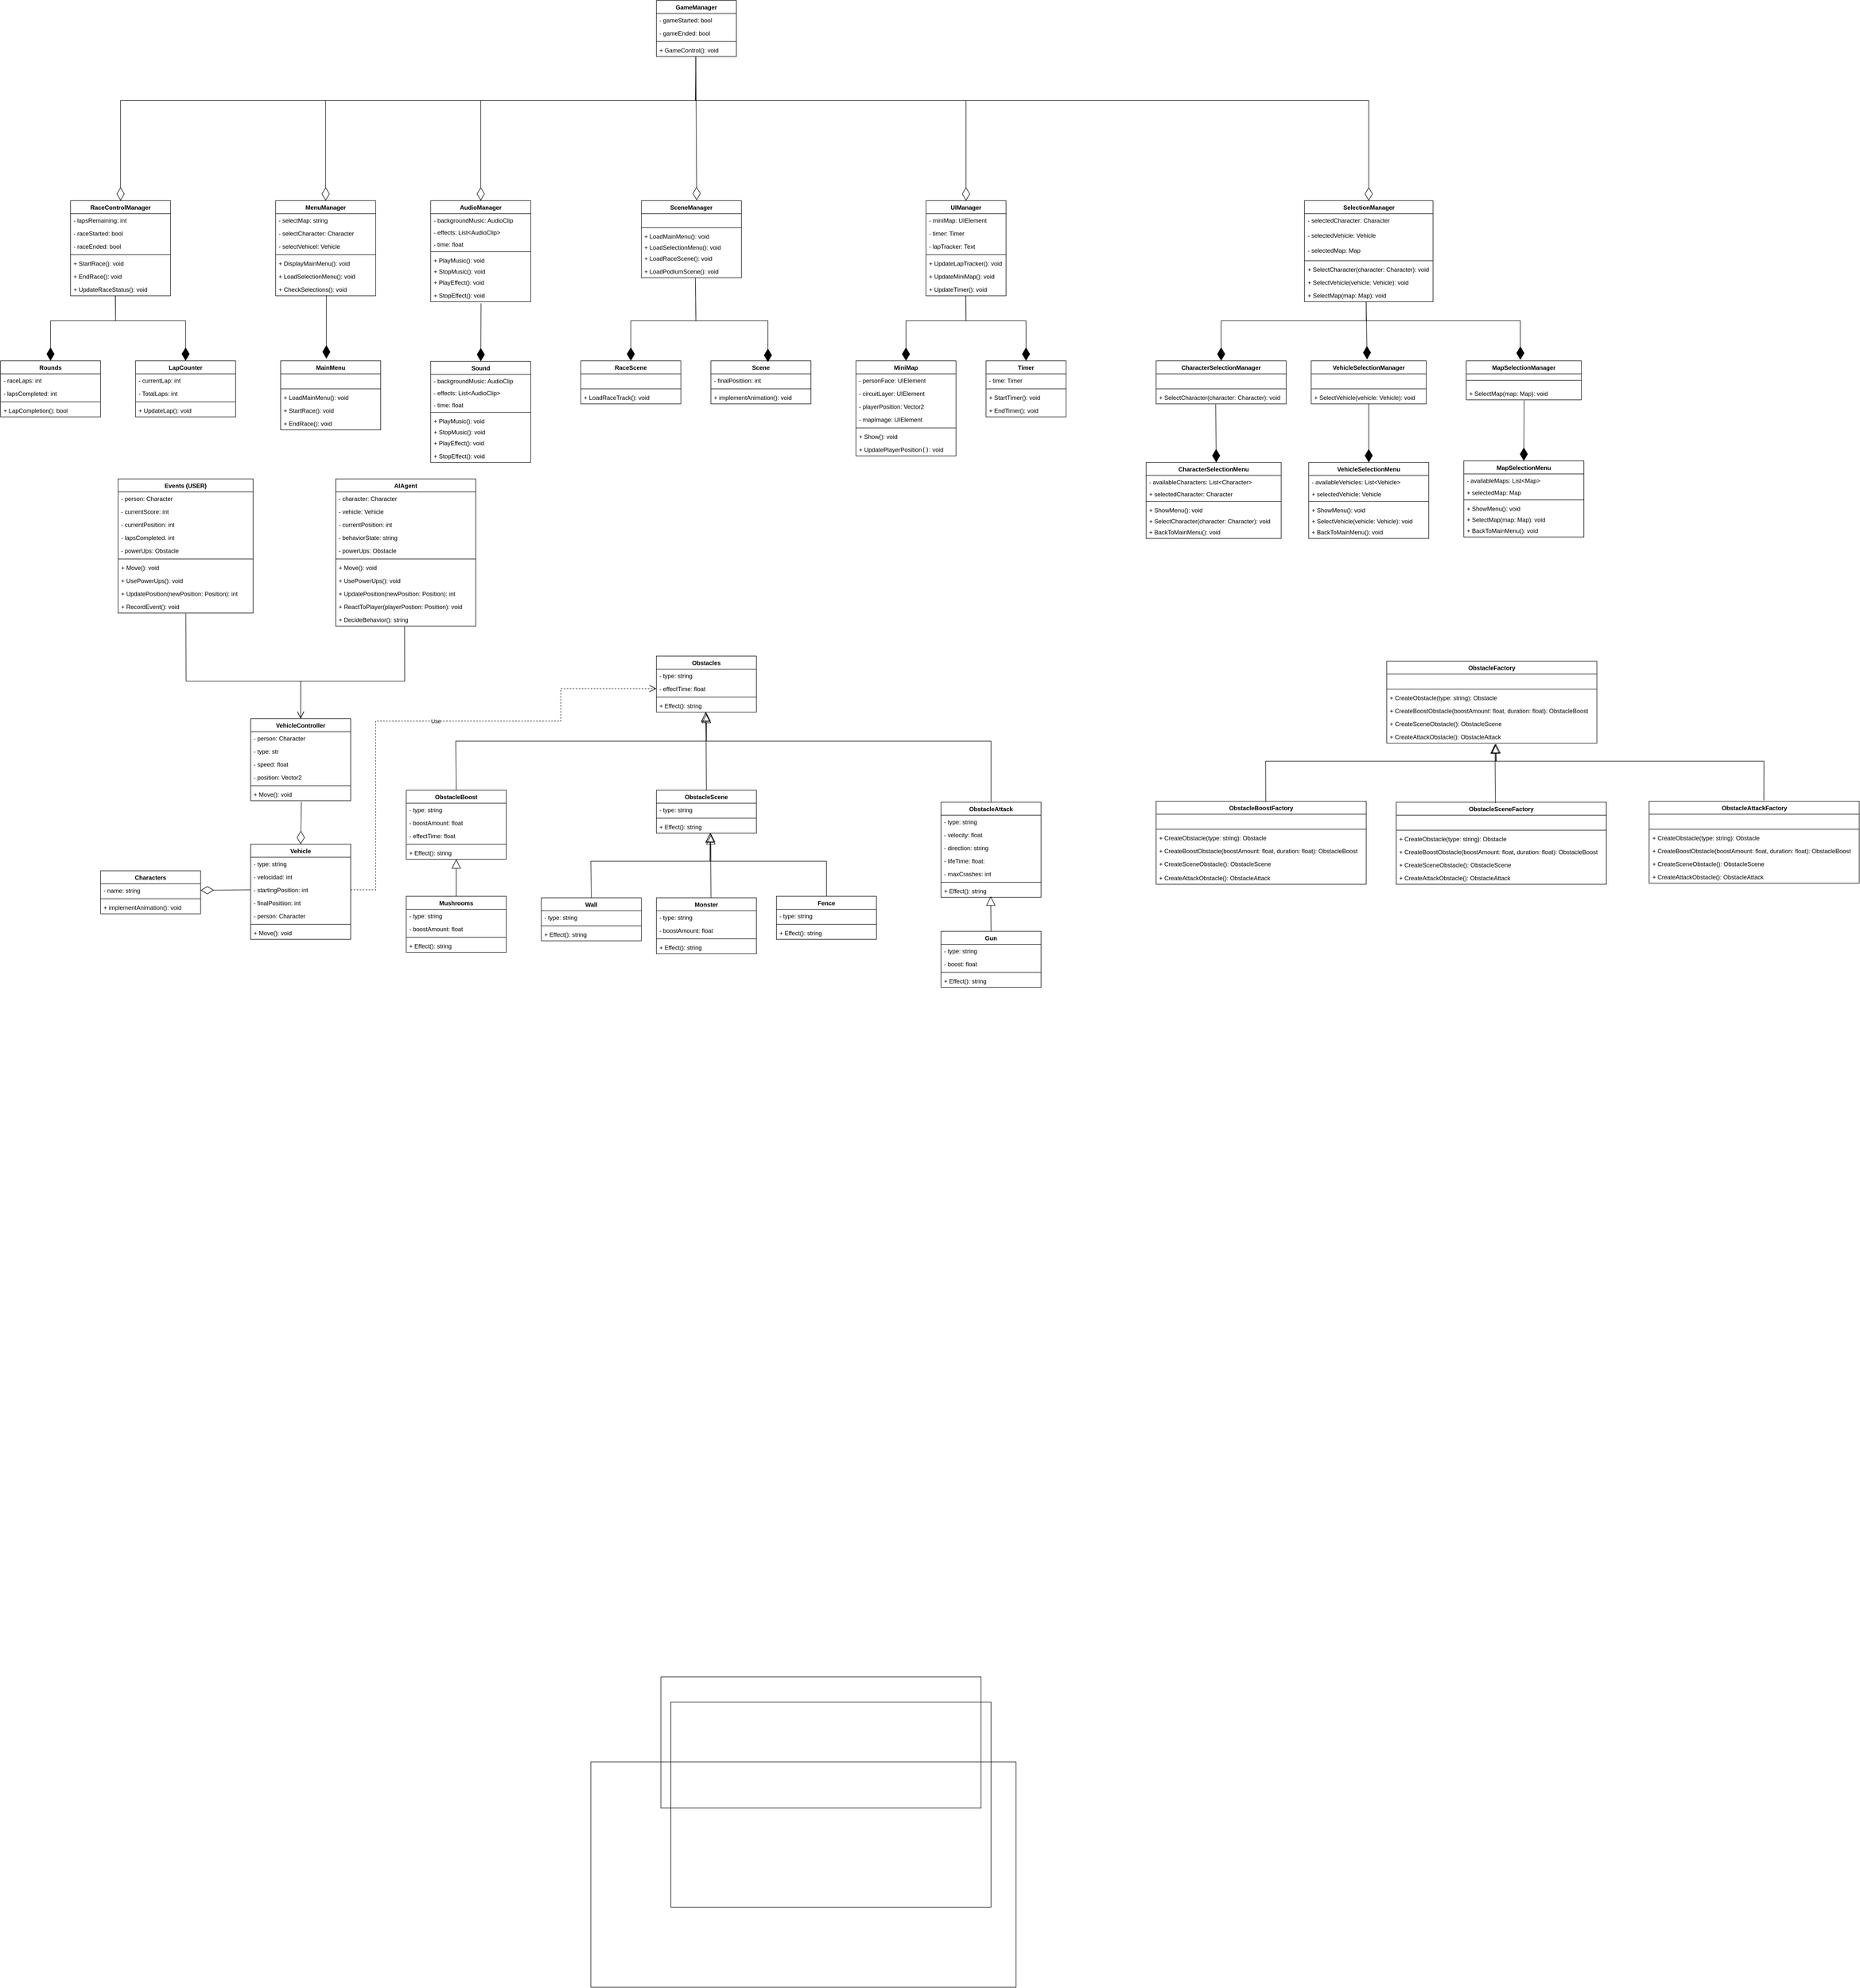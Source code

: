 <mxfile version="24.7.8" pages="2">
  <diagram name="Página-1" id="QqUnpXxNjxalpsH4p9D8">
    <mxGraphModel dx="6781" dy="4408" grid="1" gridSize="10" guides="1" tooltips="1" connect="1" arrows="1" fold="1" page="1" pageScale="1" pageWidth="827" pageHeight="1169" math="0" shadow="0">
      <root>
        <mxCell id="0" />
        <mxCell id="1" parent="0" />
        <mxCell id="OFGFD8s86w9iyIirFIPD-10" value="Characters" style="swimlane;fontStyle=1;align=center;verticalAlign=top;childLayout=stackLayout;horizontal=1;startSize=26;horizontalStack=0;resizeParent=1;resizeParentMax=0;resizeLast=0;collapsible=1;marginBottom=0;whiteSpace=wrap;html=1;" parent="1" vertex="1">
          <mxGeometry x="-1750" y="-301" width="200" height="86" as="geometry" />
        </mxCell>
        <mxCell id="OFGFD8s86w9iyIirFIPD-11" value="- name: string" style="text;strokeColor=none;fillColor=none;align=left;verticalAlign=top;spacingLeft=4;spacingRight=4;overflow=hidden;rotatable=0;points=[[0,0.5],[1,0.5]];portConstraint=eastwest;whiteSpace=wrap;html=1;" parent="OFGFD8s86w9iyIirFIPD-10" vertex="1">
          <mxGeometry y="26" width="200" height="26" as="geometry" />
        </mxCell>
        <mxCell id="OFGFD8s86w9iyIirFIPD-12" value="" style="line;strokeWidth=1;fillColor=none;align=left;verticalAlign=middle;spacingTop=-1;spacingLeft=3;spacingRight=3;rotatable=0;labelPosition=right;points=[];portConstraint=eastwest;strokeColor=inherit;" parent="OFGFD8s86w9iyIirFIPD-10" vertex="1">
          <mxGeometry y="52" width="200" height="8" as="geometry" />
        </mxCell>
        <mxCell id="OFGFD8s86w9iyIirFIPD-13" value="+ implementAnimation(): void" style="text;strokeColor=none;fillColor=none;align=left;verticalAlign=top;spacingLeft=4;spacingRight=4;overflow=hidden;rotatable=0;points=[[0,0.5],[1,0.5]];portConstraint=eastwest;whiteSpace=wrap;html=1;" parent="OFGFD8s86w9iyIirFIPD-10" vertex="1">
          <mxGeometry y="60" width="200" height="26" as="geometry" />
        </mxCell>
        <mxCell id="OFGFD8s86w9iyIirFIPD-17" value="Vehicle" style="swimlane;fontStyle=1;align=center;verticalAlign=top;childLayout=stackLayout;horizontal=1;startSize=26;horizontalStack=0;resizeParent=1;resizeParentMax=0;resizeLast=0;collapsible=1;marginBottom=0;whiteSpace=wrap;html=1;" parent="1" vertex="1">
          <mxGeometry x="-1450" y="-354" width="200" height="190" as="geometry" />
        </mxCell>
        <mxCell id="OFGFD8s86w9iyIirFIPD-18" value="- type: string" style="text;strokeColor=none;fillColor=none;align=left;verticalAlign=top;spacingLeft=4;spacingRight=4;overflow=hidden;rotatable=0;points=[[0,0.5],[1,0.5]];portConstraint=eastwest;whiteSpace=wrap;html=1;" parent="OFGFD8s86w9iyIirFIPD-17" vertex="1">
          <mxGeometry y="26" width="200" height="26" as="geometry" />
        </mxCell>
        <mxCell id="OFGFD8s86w9iyIirFIPD-19" value="- velocidad: int" style="text;strokeColor=none;fillColor=none;align=left;verticalAlign=top;spacingLeft=4;spacingRight=4;overflow=hidden;rotatable=0;points=[[0,0.5],[1,0.5]];portConstraint=eastwest;whiteSpace=wrap;html=1;" parent="OFGFD8s86w9iyIirFIPD-17" vertex="1">
          <mxGeometry y="52" width="200" height="26" as="geometry" />
        </mxCell>
        <mxCell id="OFGFD8s86w9iyIirFIPD-70" value="- startingPosition: int" style="text;strokeColor=none;fillColor=none;align=left;verticalAlign=top;spacingLeft=4;spacingRight=4;overflow=hidden;rotatable=0;points=[[0,0.5],[1,0.5]];portConstraint=eastwest;whiteSpace=wrap;html=1;" parent="OFGFD8s86w9iyIirFIPD-17" vertex="1">
          <mxGeometry y="78" width="200" height="26" as="geometry" />
        </mxCell>
        <mxCell id="OFGFD8s86w9iyIirFIPD-71" value="- finalPositiion: int" style="text;strokeColor=none;fillColor=none;align=left;verticalAlign=top;spacingLeft=4;spacingRight=4;overflow=hidden;rotatable=0;points=[[0,0.5],[1,0.5]];portConstraint=eastwest;whiteSpace=wrap;html=1;" parent="OFGFD8s86w9iyIirFIPD-17" vertex="1">
          <mxGeometry y="104" width="200" height="26" as="geometry" />
        </mxCell>
        <mxCell id="OFGFD8s86w9iyIirFIPD-73" value="- person: Character" style="text;strokeColor=none;fillColor=none;align=left;verticalAlign=top;spacingLeft=4;spacingRight=4;overflow=hidden;rotatable=0;points=[[0,0.5],[1,0.5]];portConstraint=eastwest;whiteSpace=wrap;html=1;" parent="OFGFD8s86w9iyIirFIPD-17" vertex="1">
          <mxGeometry y="130" width="200" height="26" as="geometry" />
        </mxCell>
        <mxCell id="OFGFD8s86w9iyIirFIPD-21" value="" style="line;strokeWidth=1;fillColor=none;align=left;verticalAlign=middle;spacingTop=-1;spacingLeft=3;spacingRight=3;rotatable=0;labelPosition=right;points=[];portConstraint=eastwest;strokeColor=inherit;" parent="OFGFD8s86w9iyIirFIPD-17" vertex="1">
          <mxGeometry y="156" width="200" height="8" as="geometry" />
        </mxCell>
        <mxCell id="OFGFD8s86w9iyIirFIPD-22" value="+ Move(): void" style="text;strokeColor=none;fillColor=none;align=left;verticalAlign=top;spacingLeft=4;spacingRight=4;overflow=hidden;rotatable=0;points=[[0,0.5],[1,0.5]];portConstraint=eastwest;whiteSpace=wrap;html=1;" parent="OFGFD8s86w9iyIirFIPD-17" vertex="1">
          <mxGeometry y="164" width="200" height="26" as="geometry" />
        </mxCell>
        <mxCell id="OFGFD8s86w9iyIirFIPD-24" value="Obstacles" style="swimlane;fontStyle=1;align=center;verticalAlign=top;childLayout=stackLayout;horizontal=1;startSize=26;horizontalStack=0;resizeParent=1;resizeParentMax=0;resizeLast=0;collapsible=1;marginBottom=0;whiteSpace=wrap;html=1;" parent="1" vertex="1">
          <mxGeometry x="-639" y="-730" width="200" height="112" as="geometry" />
        </mxCell>
        <mxCell id="OFGFD8s86w9iyIirFIPD-25" value="- type: string" style="text;strokeColor=none;fillColor=none;align=left;verticalAlign=top;spacingLeft=4;spacingRight=4;overflow=hidden;rotatable=0;points=[[0,0.5],[1,0.5]];portConstraint=eastwest;whiteSpace=wrap;html=1;" parent="OFGFD8s86w9iyIirFIPD-24" vertex="1">
          <mxGeometry y="26" width="200" height="26" as="geometry" />
        </mxCell>
        <mxCell id="OFGFD8s86w9iyIirFIPD-40" value="- effectTime: float" style="text;strokeColor=none;fillColor=none;align=left;verticalAlign=top;spacingLeft=4;spacingRight=4;overflow=hidden;rotatable=0;points=[[0,0.5],[1,0.5]];portConstraint=eastwest;whiteSpace=wrap;html=1;" parent="OFGFD8s86w9iyIirFIPD-24" vertex="1">
          <mxGeometry y="52" width="200" height="26" as="geometry" />
        </mxCell>
        <mxCell id="OFGFD8s86w9iyIirFIPD-28" value="" style="line;strokeWidth=1;fillColor=none;align=left;verticalAlign=middle;spacingTop=-1;spacingLeft=3;spacingRight=3;rotatable=0;labelPosition=right;points=[];portConstraint=eastwest;strokeColor=inherit;" parent="OFGFD8s86w9iyIirFIPD-24" vertex="1">
          <mxGeometry y="78" width="200" height="8" as="geometry" />
        </mxCell>
        <mxCell id="OFGFD8s86w9iyIirFIPD-29" value="+ Effect(): string" style="text;strokeColor=none;fillColor=none;align=left;verticalAlign=top;spacingLeft=4;spacingRight=4;overflow=hidden;rotatable=0;points=[[0,0.5],[1,0.5]];portConstraint=eastwest;whiteSpace=wrap;html=1;" parent="OFGFD8s86w9iyIirFIPD-24" vertex="1">
          <mxGeometry y="86" width="200" height="26" as="geometry" />
        </mxCell>
        <mxCell id="OFGFD8s86w9iyIirFIPD-36" value="ObstacleBoost" style="swimlane;fontStyle=1;align=center;verticalAlign=top;childLayout=stackLayout;horizontal=1;startSize=26;horizontalStack=0;resizeParent=1;resizeParentMax=0;resizeLast=0;collapsible=1;marginBottom=0;whiteSpace=wrap;html=1;" parent="1" vertex="1">
          <mxGeometry x="-1139" y="-462" width="200" height="138" as="geometry" />
        </mxCell>
        <mxCell id="OFGFD8s86w9iyIirFIPD-37" value="- type: string" style="text;strokeColor=none;fillColor=none;align=left;verticalAlign=top;spacingLeft=4;spacingRight=4;overflow=hidden;rotatable=0;points=[[0,0.5],[1,0.5]];portConstraint=eastwest;whiteSpace=wrap;html=1;" parent="OFGFD8s86w9iyIirFIPD-36" vertex="1">
          <mxGeometry y="26" width="200" height="26" as="geometry" />
        </mxCell>
        <mxCell id="OFGFD8s86w9iyIirFIPD-55" value="- boostAmount: float" style="text;strokeColor=none;fillColor=none;align=left;verticalAlign=top;spacingLeft=4;spacingRight=4;overflow=hidden;rotatable=0;points=[[0,0.5],[1,0.5]];portConstraint=eastwest;whiteSpace=wrap;html=1;" parent="OFGFD8s86w9iyIirFIPD-36" vertex="1">
          <mxGeometry y="52" width="200" height="26" as="geometry" />
        </mxCell>
        <mxCell id="CuVekwpNMo5QbRq_H-KT-49" value="- effectTime: float" style="text;strokeColor=none;fillColor=none;align=left;verticalAlign=top;spacingLeft=4;spacingRight=4;overflow=hidden;rotatable=0;points=[[0,0.5],[1,0.5]];portConstraint=eastwest;whiteSpace=wrap;html=1;" parent="OFGFD8s86w9iyIirFIPD-36" vertex="1">
          <mxGeometry y="78" width="200" height="26" as="geometry" />
        </mxCell>
        <mxCell id="OFGFD8s86w9iyIirFIPD-38" value="" style="line;strokeWidth=1;fillColor=none;align=left;verticalAlign=middle;spacingTop=-1;spacingLeft=3;spacingRight=3;rotatable=0;labelPosition=right;points=[];portConstraint=eastwest;strokeColor=inherit;" parent="OFGFD8s86w9iyIirFIPD-36" vertex="1">
          <mxGeometry y="104" width="200" height="8" as="geometry" />
        </mxCell>
        <mxCell id="OFGFD8s86w9iyIirFIPD-39" value="+ Effect(): string" style="text;strokeColor=none;fillColor=none;align=left;verticalAlign=top;spacingLeft=4;spacingRight=4;overflow=hidden;rotatable=0;points=[[0,0.5],[1,0.5]];portConstraint=eastwest;whiteSpace=wrap;html=1;" parent="OFGFD8s86w9iyIirFIPD-36" vertex="1">
          <mxGeometry y="112" width="200" height="26" as="geometry" />
        </mxCell>
        <mxCell id="OFGFD8s86w9iyIirFIPD-41" value="Scene" style="swimlane;fontStyle=1;align=center;verticalAlign=top;childLayout=stackLayout;horizontal=1;startSize=26;horizontalStack=0;resizeParent=1;resizeParentMax=0;resizeLast=0;collapsible=1;marginBottom=0;whiteSpace=wrap;html=1;" parent="1" vertex="1">
          <mxGeometry x="-530" y="-1320" width="200" height="86" as="geometry" />
        </mxCell>
        <mxCell id="OFGFD8s86w9iyIirFIPD-45" value="- finalPositiion: int" style="text;strokeColor=none;fillColor=none;align=left;verticalAlign=top;spacingLeft=4;spacingRight=4;overflow=hidden;rotatable=0;points=[[0,0.5],[1,0.5]];portConstraint=eastwest;whiteSpace=wrap;html=1;" parent="OFGFD8s86w9iyIirFIPD-41" vertex="1">
          <mxGeometry y="26" width="200" height="26" as="geometry" />
        </mxCell>
        <mxCell id="OFGFD8s86w9iyIirFIPD-46" value="" style="line;strokeWidth=1;fillColor=none;align=left;verticalAlign=middle;spacingTop=-1;spacingLeft=3;spacingRight=3;rotatable=0;labelPosition=right;points=[];portConstraint=eastwest;strokeColor=inherit;" parent="OFGFD8s86w9iyIirFIPD-41" vertex="1">
          <mxGeometry y="52" width="200" height="8" as="geometry" />
        </mxCell>
        <mxCell id="OFGFD8s86w9iyIirFIPD-48" value="+ implementAnimation(): void" style="text;strokeColor=none;fillColor=none;align=left;verticalAlign=top;spacingLeft=4;spacingRight=4;overflow=hidden;rotatable=0;points=[[0,0.5],[1,0.5]];portConstraint=eastwest;whiteSpace=wrap;html=1;" parent="OFGFD8s86w9iyIirFIPD-41" vertex="1">
          <mxGeometry y="60" width="200" height="26" as="geometry" />
        </mxCell>
        <mxCell id="OFGFD8s86w9iyIirFIPD-56" value="ObstacleAttack" style="swimlane;fontStyle=1;align=center;verticalAlign=top;childLayout=stackLayout;horizontal=1;startSize=26;horizontalStack=0;resizeParent=1;resizeParentMax=0;resizeLast=0;collapsible=1;marginBottom=0;whiteSpace=wrap;html=1;" parent="1" vertex="1">
          <mxGeometry x="-70" y="-438" width="200" height="190" as="geometry" />
        </mxCell>
        <mxCell id="OFGFD8s86w9iyIirFIPD-57" value="- type: string" style="text;strokeColor=none;fillColor=none;align=left;verticalAlign=top;spacingLeft=4;spacingRight=4;overflow=hidden;rotatable=0;points=[[0,0.5],[1,0.5]];portConstraint=eastwest;whiteSpace=wrap;html=1;" parent="OFGFD8s86w9iyIirFIPD-56" vertex="1">
          <mxGeometry y="26" width="200" height="26" as="geometry" />
        </mxCell>
        <mxCell id="OFGFD8s86w9iyIirFIPD-58" value="- velocity: float" style="text;strokeColor=none;fillColor=none;align=left;verticalAlign=top;spacingLeft=4;spacingRight=4;overflow=hidden;rotatable=0;points=[[0,0.5],[1,0.5]];portConstraint=eastwest;whiteSpace=wrap;html=1;" parent="OFGFD8s86w9iyIirFIPD-56" vertex="1">
          <mxGeometry y="52" width="200" height="26" as="geometry" />
        </mxCell>
        <mxCell id="OFGFD8s86w9iyIirFIPD-63" value="- direction: string" style="text;strokeColor=none;fillColor=none;align=left;verticalAlign=top;spacingLeft=4;spacingRight=4;overflow=hidden;rotatable=0;points=[[0,0.5],[1,0.5]];portConstraint=eastwest;whiteSpace=wrap;html=1;" parent="OFGFD8s86w9iyIirFIPD-56" vertex="1">
          <mxGeometry y="78" width="200" height="26" as="geometry" />
        </mxCell>
        <mxCell id="OFGFD8s86w9iyIirFIPD-127" value="- lifeTime: float:&amp;nbsp;" style="text;strokeColor=none;fillColor=none;align=left;verticalAlign=top;spacingLeft=4;spacingRight=4;overflow=hidden;rotatable=0;points=[[0,0.5],[1,0.5]];portConstraint=eastwest;whiteSpace=wrap;html=1;" parent="OFGFD8s86w9iyIirFIPD-56" vertex="1">
          <mxGeometry y="104" width="200" height="26" as="geometry" />
        </mxCell>
        <mxCell id="OFGFD8s86w9iyIirFIPD-128" value="- maxCrashes: int" style="text;strokeColor=none;fillColor=none;align=left;verticalAlign=top;spacingLeft=4;spacingRight=4;overflow=hidden;rotatable=0;points=[[0,0.5],[1,0.5]];portConstraint=eastwest;whiteSpace=wrap;html=1;" parent="OFGFD8s86w9iyIirFIPD-56" vertex="1">
          <mxGeometry y="130" width="200" height="26" as="geometry" />
        </mxCell>
        <mxCell id="OFGFD8s86w9iyIirFIPD-59" value="" style="line;strokeWidth=1;fillColor=none;align=left;verticalAlign=middle;spacingTop=-1;spacingLeft=3;spacingRight=3;rotatable=0;labelPosition=right;points=[];portConstraint=eastwest;strokeColor=inherit;" parent="OFGFD8s86w9iyIirFIPD-56" vertex="1">
          <mxGeometry y="156" width="200" height="8" as="geometry" />
        </mxCell>
        <mxCell id="OFGFD8s86w9iyIirFIPD-60" value="+ Effect(): string" style="text;strokeColor=none;fillColor=none;align=left;verticalAlign=top;spacingLeft=4;spacingRight=4;overflow=hidden;rotatable=0;points=[[0,0.5],[1,0.5]];portConstraint=eastwest;whiteSpace=wrap;html=1;" parent="OFGFD8s86w9iyIirFIPD-56" vertex="1">
          <mxGeometry y="164" width="200" height="26" as="geometry" />
        </mxCell>
        <mxCell id="OFGFD8s86w9iyIirFIPD-74" value="VehicleController" style="swimlane;fontStyle=1;align=center;verticalAlign=top;childLayout=stackLayout;horizontal=1;startSize=26;horizontalStack=0;resizeParent=1;resizeParentMax=0;resizeLast=0;collapsible=1;marginBottom=0;whiteSpace=wrap;html=1;" parent="1" vertex="1">
          <mxGeometry x="-1450" y="-605" width="200" height="164" as="geometry" />
        </mxCell>
        <mxCell id="OFGFD8s86w9iyIirFIPD-79" value="- person: Character" style="text;strokeColor=none;fillColor=none;align=left;verticalAlign=top;spacingLeft=4;spacingRight=4;overflow=hidden;rotatable=0;points=[[0,0.5],[1,0.5]];portConstraint=eastwest;whiteSpace=wrap;html=1;" parent="OFGFD8s86w9iyIirFIPD-74" vertex="1">
          <mxGeometry y="26" width="200" height="26" as="geometry" />
        </mxCell>
        <mxCell id="cp9rJf0xC1L9SVWynJWX-63" value="- type: str" style="text;strokeColor=none;fillColor=none;align=left;verticalAlign=top;spacingLeft=4;spacingRight=4;overflow=hidden;rotatable=0;points=[[0,0.5],[1,0.5]];portConstraint=eastwest;whiteSpace=wrap;html=1;" vertex="1" parent="OFGFD8s86w9iyIirFIPD-74">
          <mxGeometry y="52" width="200" height="26" as="geometry" />
        </mxCell>
        <mxCell id="cp9rJf0xC1L9SVWynJWX-64" value="- speed: float" style="text;strokeColor=none;fillColor=none;align=left;verticalAlign=top;spacingLeft=4;spacingRight=4;overflow=hidden;rotatable=0;points=[[0,0.5],[1,0.5]];portConstraint=eastwest;whiteSpace=wrap;html=1;" vertex="1" parent="OFGFD8s86w9iyIirFIPD-74">
          <mxGeometry y="78" width="200" height="26" as="geometry" />
        </mxCell>
        <mxCell id="cp9rJf0xC1L9SVWynJWX-65" value="- position: Vector2" style="text;strokeColor=none;fillColor=none;align=left;verticalAlign=top;spacingLeft=4;spacingRight=4;overflow=hidden;rotatable=0;points=[[0,0.5],[1,0.5]];portConstraint=eastwest;whiteSpace=wrap;html=1;" vertex="1" parent="OFGFD8s86w9iyIirFIPD-74">
          <mxGeometry y="104" width="200" height="26" as="geometry" />
        </mxCell>
        <mxCell id="OFGFD8s86w9iyIirFIPD-80" value="" style="line;strokeWidth=1;fillColor=none;align=left;verticalAlign=middle;spacingTop=-1;spacingLeft=3;spacingRight=3;rotatable=0;labelPosition=right;points=[];portConstraint=eastwest;strokeColor=inherit;" parent="OFGFD8s86w9iyIirFIPD-74" vertex="1">
          <mxGeometry y="130" width="200" height="8" as="geometry" />
        </mxCell>
        <mxCell id="OFGFD8s86w9iyIirFIPD-81" value="+ Move(): void" style="text;strokeColor=none;fillColor=none;align=left;verticalAlign=top;spacingLeft=4;spacingRight=4;overflow=hidden;rotatable=0;points=[[0,0.5],[1,0.5]];portConstraint=eastwest;whiteSpace=wrap;html=1;" parent="OFGFD8s86w9iyIirFIPD-74" vertex="1">
          <mxGeometry y="138" width="200" height="26" as="geometry" />
        </mxCell>
        <mxCell id="OFGFD8s86w9iyIirFIPD-82" value="AIAgent" style="swimlane;fontStyle=1;align=center;verticalAlign=top;childLayout=stackLayout;horizontal=1;startSize=26;horizontalStack=0;resizeParent=1;resizeParentMax=0;resizeLast=0;collapsible=1;marginBottom=0;whiteSpace=wrap;html=1;" parent="1" vertex="1">
          <mxGeometry x="-1280" y="-1084" width="280" height="294" as="geometry" />
        </mxCell>
        <mxCell id="OFGFD8s86w9iyIirFIPD-85" value="- character: Character" style="text;strokeColor=none;fillColor=none;align=left;verticalAlign=top;spacingLeft=4;spacingRight=4;overflow=hidden;rotatable=0;points=[[0,0.5],[1,0.5]];portConstraint=eastwest;whiteSpace=wrap;html=1;" parent="OFGFD8s86w9iyIirFIPD-82" vertex="1">
          <mxGeometry y="26" width="280" height="26" as="geometry" />
        </mxCell>
        <mxCell id="PUqLCQDl67QB3bu-2gwk-4" value="- vehicle: Vehicle" style="text;strokeColor=none;fillColor=none;align=left;verticalAlign=top;spacingLeft=4;spacingRight=4;overflow=hidden;rotatable=0;points=[[0,0.5],[1,0.5]];portConstraint=eastwest;whiteSpace=wrap;html=1;" vertex="1" parent="OFGFD8s86w9iyIirFIPD-82">
          <mxGeometry y="52" width="280" height="26" as="geometry" />
        </mxCell>
        <mxCell id="PUqLCQDl67QB3bu-2gwk-1" value="- currentPosition: int" style="text;strokeColor=none;fillColor=none;align=left;verticalAlign=top;spacingLeft=4;spacingRight=4;overflow=hidden;rotatable=0;points=[[0,0.5],[1,0.5]];portConstraint=eastwest;whiteSpace=wrap;html=1;" vertex="1" parent="OFGFD8s86w9iyIirFIPD-82">
          <mxGeometry y="78" width="280" height="26" as="geometry" />
        </mxCell>
        <mxCell id="PUqLCQDl67QB3bu-2gwk-2" value="- behaviorState: string" style="text;strokeColor=none;fillColor=none;align=left;verticalAlign=top;spacingLeft=4;spacingRight=4;overflow=hidden;rotatable=0;points=[[0,0.5],[1,0.5]];portConstraint=eastwest;whiteSpace=wrap;html=1;" vertex="1" parent="OFGFD8s86w9iyIirFIPD-82">
          <mxGeometry y="104" width="280" height="26" as="geometry" />
        </mxCell>
        <mxCell id="PUqLCQDl67QB3bu-2gwk-3" value="- powerUps: Obstacle" style="text;strokeColor=none;fillColor=none;align=left;verticalAlign=top;spacingLeft=4;spacingRight=4;overflow=hidden;rotatable=0;points=[[0,0.5],[1,0.5]];portConstraint=eastwest;whiteSpace=wrap;html=1;" vertex="1" parent="OFGFD8s86w9iyIirFIPD-82">
          <mxGeometry y="130" width="280" height="26" as="geometry" />
        </mxCell>
        <mxCell id="OFGFD8s86w9iyIirFIPD-88" value="" style="line;strokeWidth=1;fillColor=none;align=left;verticalAlign=middle;spacingTop=-1;spacingLeft=3;spacingRight=3;rotatable=0;labelPosition=right;points=[];portConstraint=eastwest;strokeColor=inherit;" parent="OFGFD8s86w9iyIirFIPD-82" vertex="1">
          <mxGeometry y="156" width="280" height="8" as="geometry" />
        </mxCell>
        <mxCell id="OFGFD8s86w9iyIirFIPD-89" value="+ Move(): void" style="text;strokeColor=none;fillColor=none;align=left;verticalAlign=top;spacingLeft=4;spacingRight=4;overflow=hidden;rotatable=0;points=[[0,0.5],[1,0.5]];portConstraint=eastwest;whiteSpace=wrap;html=1;" parent="OFGFD8s86w9iyIirFIPD-82" vertex="1">
          <mxGeometry y="164" width="280" height="26" as="geometry" />
        </mxCell>
        <mxCell id="PUqLCQDl67QB3bu-2gwk-5" value="+ UsePowerUps(): void" style="text;strokeColor=none;fillColor=none;align=left;verticalAlign=top;spacingLeft=4;spacingRight=4;overflow=hidden;rotatable=0;points=[[0,0.5],[1,0.5]];portConstraint=eastwest;whiteSpace=wrap;html=1;" vertex="1" parent="OFGFD8s86w9iyIirFIPD-82">
          <mxGeometry y="190" width="280" height="26" as="geometry" />
        </mxCell>
        <mxCell id="PUqLCQDl67QB3bu-2gwk-6" value="+ UpdatePosition(newPosition: Position):&amp;nbsp;int" style="text;strokeColor=none;fillColor=none;align=left;verticalAlign=top;spacingLeft=4;spacingRight=4;overflow=hidden;rotatable=0;points=[[0,0.5],[1,0.5]];portConstraint=eastwest;whiteSpace=wrap;html=1;" vertex="1" parent="OFGFD8s86w9iyIirFIPD-82">
          <mxGeometry y="216" width="280" height="26" as="geometry" />
        </mxCell>
        <mxCell id="PUqLCQDl67QB3bu-2gwk-7" value="+ ReactToPlayer(playerPostion: Position): void" style="text;strokeColor=none;fillColor=none;align=left;verticalAlign=top;spacingLeft=4;spacingRight=4;overflow=hidden;rotatable=0;points=[[0,0.5],[1,0.5]];portConstraint=eastwest;whiteSpace=wrap;html=1;" vertex="1" parent="OFGFD8s86w9iyIirFIPD-82">
          <mxGeometry y="242" width="280" height="26" as="geometry" />
        </mxCell>
        <mxCell id="PUqLCQDl67QB3bu-2gwk-8" value="+ DecideBehavior(): string" style="text;strokeColor=none;fillColor=none;align=left;verticalAlign=top;spacingLeft=4;spacingRight=4;overflow=hidden;rotatable=0;points=[[0,0.5],[1,0.5]];portConstraint=eastwest;whiteSpace=wrap;html=1;" vertex="1" parent="OFGFD8s86w9iyIirFIPD-82">
          <mxGeometry y="268" width="280" height="26" as="geometry" />
        </mxCell>
        <mxCell id="OFGFD8s86w9iyIirFIPD-90" value="Events (USER)" style="swimlane;fontStyle=1;align=center;verticalAlign=top;childLayout=stackLayout;horizontal=1;startSize=26;horizontalStack=0;resizeParent=1;resizeParentMax=0;resizeLast=0;collapsible=1;marginBottom=0;whiteSpace=wrap;html=1;" parent="1" vertex="1">
          <mxGeometry x="-1715" y="-1084" width="270" height="268" as="geometry" />
        </mxCell>
        <mxCell id="OFGFD8s86w9iyIirFIPD-91" value="- person: Character" style="text;strokeColor=none;fillColor=none;align=left;verticalAlign=top;spacingLeft=4;spacingRight=4;overflow=hidden;rotatable=0;points=[[0,0.5],[1,0.5]];portConstraint=eastwest;whiteSpace=wrap;html=1;" parent="OFGFD8s86w9iyIirFIPD-90" vertex="1">
          <mxGeometry y="26" width="270" height="26" as="geometry" />
        </mxCell>
        <mxCell id="cp9rJf0xC1L9SVWynJWX-66" value="- currentScore: int" style="text;strokeColor=none;fillColor=none;align=left;verticalAlign=top;spacingLeft=4;spacingRight=4;overflow=hidden;rotatable=0;points=[[0,0.5],[1,0.5]];portConstraint=eastwest;whiteSpace=wrap;html=1;" vertex="1" parent="OFGFD8s86w9iyIirFIPD-90">
          <mxGeometry y="52" width="270" height="26" as="geometry" />
        </mxCell>
        <mxCell id="cp9rJf0xC1L9SVWynJWX-67" value="- currentPosition: int" style="text;strokeColor=none;fillColor=none;align=left;verticalAlign=top;spacingLeft=4;spacingRight=4;overflow=hidden;rotatable=0;points=[[0,0.5],[1,0.5]];portConstraint=eastwest;whiteSpace=wrap;html=1;" vertex="1" parent="OFGFD8s86w9iyIirFIPD-90">
          <mxGeometry y="78" width="270" height="26" as="geometry" />
        </mxCell>
        <mxCell id="cp9rJf0xC1L9SVWynJWX-68" value="- lapsCompleted. int" style="text;strokeColor=none;fillColor=none;align=left;verticalAlign=top;spacingLeft=4;spacingRight=4;overflow=hidden;rotatable=0;points=[[0,0.5],[1,0.5]];portConstraint=eastwest;whiteSpace=wrap;html=1;" vertex="1" parent="OFGFD8s86w9iyIirFIPD-90">
          <mxGeometry y="104" width="270" height="26" as="geometry" />
        </mxCell>
        <mxCell id="cp9rJf0xC1L9SVWynJWX-69" value="- powerUps: Obstacle" style="text;strokeColor=none;fillColor=none;align=left;verticalAlign=top;spacingLeft=4;spacingRight=4;overflow=hidden;rotatable=0;points=[[0,0.5],[1,0.5]];portConstraint=eastwest;whiteSpace=wrap;html=1;" vertex="1" parent="OFGFD8s86w9iyIirFIPD-90">
          <mxGeometry y="130" width="270" height="26" as="geometry" />
        </mxCell>
        <mxCell id="OFGFD8s86w9iyIirFIPD-92" value="" style="line;strokeWidth=1;fillColor=none;align=left;verticalAlign=middle;spacingTop=-1;spacingLeft=3;spacingRight=3;rotatable=0;labelPosition=right;points=[];portConstraint=eastwest;strokeColor=inherit;" parent="OFGFD8s86w9iyIirFIPD-90" vertex="1">
          <mxGeometry y="156" width="270" height="8" as="geometry" />
        </mxCell>
        <mxCell id="OFGFD8s86w9iyIirFIPD-93" value="+ Move(): void" style="text;strokeColor=none;fillColor=none;align=left;verticalAlign=top;spacingLeft=4;spacingRight=4;overflow=hidden;rotatable=0;points=[[0,0.5],[1,0.5]];portConstraint=eastwest;whiteSpace=wrap;html=1;" parent="OFGFD8s86w9iyIirFIPD-90" vertex="1">
          <mxGeometry y="164" width="270" height="26" as="geometry" />
        </mxCell>
        <mxCell id="cp9rJf0xC1L9SVWynJWX-70" value="+ UsePowerUps(): void" style="text;strokeColor=none;fillColor=none;align=left;verticalAlign=top;spacingLeft=4;spacingRight=4;overflow=hidden;rotatable=0;points=[[0,0.5],[1,0.5]];portConstraint=eastwest;whiteSpace=wrap;html=1;" vertex="1" parent="OFGFD8s86w9iyIirFIPD-90">
          <mxGeometry y="190" width="270" height="26" as="geometry" />
        </mxCell>
        <mxCell id="cp9rJf0xC1L9SVWynJWX-71" value="+ UpdatePosition(newPosition: Position): int" style="text;strokeColor=none;fillColor=none;align=left;verticalAlign=top;spacingLeft=4;spacingRight=4;overflow=hidden;rotatable=0;points=[[0,0.5],[1,0.5]];portConstraint=eastwest;whiteSpace=wrap;html=1;" vertex="1" parent="OFGFD8s86w9iyIirFIPD-90">
          <mxGeometry y="216" width="270" height="26" as="geometry" />
        </mxCell>
        <mxCell id="cp9rJf0xC1L9SVWynJWX-72" value="+ RecordEvent(): void" style="text;strokeColor=none;fillColor=none;align=left;verticalAlign=top;spacingLeft=4;spacingRight=4;overflow=hidden;rotatable=0;points=[[0,0.5],[1,0.5]];portConstraint=eastwest;whiteSpace=wrap;html=1;" vertex="1" parent="OFGFD8s86w9iyIirFIPD-90">
          <mxGeometry y="242" width="270" height="26" as="geometry" />
        </mxCell>
        <mxCell id="OFGFD8s86w9iyIirFIPD-94" value="ObstacleScene" style="swimlane;fontStyle=1;align=center;verticalAlign=top;childLayout=stackLayout;horizontal=1;startSize=26;horizontalStack=0;resizeParent=1;resizeParentMax=0;resizeLast=0;collapsible=1;marginBottom=0;whiteSpace=wrap;html=1;" parent="1" vertex="1">
          <mxGeometry x="-639" y="-462" width="200" height="86" as="geometry" />
        </mxCell>
        <mxCell id="OFGFD8s86w9iyIirFIPD-95" value="- type: string" style="text;strokeColor=none;fillColor=none;align=left;verticalAlign=top;spacingLeft=4;spacingRight=4;overflow=hidden;rotatable=0;points=[[0,0.5],[1,0.5]];portConstraint=eastwest;whiteSpace=wrap;html=1;" parent="OFGFD8s86w9iyIirFIPD-94" vertex="1">
          <mxGeometry y="26" width="200" height="26" as="geometry" />
        </mxCell>
        <mxCell id="OFGFD8s86w9iyIirFIPD-97" value="" style="line;strokeWidth=1;fillColor=none;align=left;verticalAlign=middle;spacingTop=-1;spacingLeft=3;spacingRight=3;rotatable=0;labelPosition=right;points=[];portConstraint=eastwest;strokeColor=inherit;" parent="OFGFD8s86w9iyIirFIPD-94" vertex="1">
          <mxGeometry y="52" width="200" height="8" as="geometry" />
        </mxCell>
        <mxCell id="OFGFD8s86w9iyIirFIPD-98" value="+ Effect(): string" style="text;strokeColor=none;fillColor=none;align=left;verticalAlign=top;spacingLeft=4;spacingRight=4;overflow=hidden;rotatable=0;points=[[0,0.5],[1,0.5]];portConstraint=eastwest;whiteSpace=wrap;html=1;" parent="OFGFD8s86w9iyIirFIPD-94" vertex="1">
          <mxGeometry y="60" width="200" height="26" as="geometry" />
        </mxCell>
        <mxCell id="OFGFD8s86w9iyIirFIPD-99" value="" style="rounded=0;whiteSpace=wrap;html=1;fillColor=none;" parent="1" vertex="1">
          <mxGeometry x="-610" y="1360" width="640" height="410" as="geometry" />
        </mxCell>
        <mxCell id="OFGFD8s86w9iyIirFIPD-100" value="" style="rounded=0;whiteSpace=wrap;html=1;fillColor=none;" parent="1" vertex="1">
          <mxGeometry x="-630" y="1310" width="640" height="262" as="geometry" />
        </mxCell>
        <mxCell id="OFGFD8s86w9iyIirFIPD-101" value="" style="rounded=0;whiteSpace=wrap;html=1;fillColor=none;" parent="1" vertex="1">
          <mxGeometry x="-770" y="1480" width="850" height="450" as="geometry" />
        </mxCell>
        <mxCell id="OFGFD8s86w9iyIirFIPD-102" value="MiniMap" style="swimlane;fontStyle=1;align=center;verticalAlign=top;childLayout=stackLayout;horizontal=1;startSize=26;horizontalStack=0;resizeParent=1;resizeParentMax=0;resizeLast=0;collapsible=1;marginBottom=0;whiteSpace=wrap;html=1;" parent="1" vertex="1">
          <mxGeometry x="-240" y="-1320" width="200" height="190" as="geometry" />
        </mxCell>
        <mxCell id="OFGFD8s86w9iyIirFIPD-103" value="- personFace: UIElement" style="text;strokeColor=none;fillColor=none;align=left;verticalAlign=top;spacingLeft=4;spacingRight=4;overflow=hidden;rotatable=0;points=[[0,0.5],[1,0.5]];portConstraint=eastwest;whiteSpace=wrap;html=1;" parent="OFGFD8s86w9iyIirFIPD-102" vertex="1">
          <mxGeometry y="26" width="200" height="26" as="geometry" />
        </mxCell>
        <mxCell id="OFGFD8s86w9iyIirFIPD-104" value="- circuitLayer: UIElement" style="text;strokeColor=none;fillColor=none;align=left;verticalAlign=top;spacingLeft=4;spacingRight=4;overflow=hidden;rotatable=0;points=[[0,0.5],[1,0.5]];portConstraint=eastwest;whiteSpace=wrap;html=1;" parent="OFGFD8s86w9iyIirFIPD-102" vertex="1">
          <mxGeometry y="52" width="200" height="26" as="geometry" />
        </mxCell>
        <mxCell id="CuVekwpNMo5QbRq_H-KT-58" value="- playerPosition: Vector2" style="text;strokeColor=none;fillColor=none;align=left;verticalAlign=top;spacingLeft=4;spacingRight=4;overflow=hidden;rotatable=0;points=[[0,0.5],[1,0.5]];portConstraint=eastwest;whiteSpace=wrap;html=1;" parent="OFGFD8s86w9iyIirFIPD-102" vertex="1">
          <mxGeometry y="78" width="200" height="26" as="geometry" />
        </mxCell>
        <mxCell id="CuVekwpNMo5QbRq_H-KT-59" value="- mapImage: UIElement" style="text;strokeColor=none;fillColor=none;align=left;verticalAlign=top;spacingLeft=4;spacingRight=4;overflow=hidden;rotatable=0;points=[[0,0.5],[1,0.5]];portConstraint=eastwest;whiteSpace=wrap;html=1;" parent="OFGFD8s86w9iyIirFIPD-102" vertex="1">
          <mxGeometry y="104" width="200" height="26" as="geometry" />
        </mxCell>
        <mxCell id="OFGFD8s86w9iyIirFIPD-105" value="" style="line;strokeWidth=1;fillColor=none;align=left;verticalAlign=middle;spacingTop=-1;spacingLeft=3;spacingRight=3;rotatable=0;labelPosition=right;points=[];portConstraint=eastwest;strokeColor=inherit;" parent="OFGFD8s86w9iyIirFIPD-102" vertex="1">
          <mxGeometry y="130" width="200" height="8" as="geometry" />
        </mxCell>
        <mxCell id="OFGFD8s86w9iyIirFIPD-106" value="+ Show(): void&lt;div&gt;&lt;br&gt;&lt;/div&gt;" style="text;strokeColor=none;fillColor=none;align=left;verticalAlign=top;spacingLeft=4;spacingRight=4;overflow=hidden;rotatable=0;points=[[0,0.5],[1,0.5]];portConstraint=eastwest;whiteSpace=wrap;html=1;" parent="OFGFD8s86w9iyIirFIPD-102" vertex="1">
          <mxGeometry y="138" width="200" height="26" as="geometry" />
        </mxCell>
        <mxCell id="CuVekwpNMo5QbRq_H-KT-57" value="+ UpdatePlayerPosition&lt;code&gt;()&lt;/code&gt;: void&lt;div&gt;&lt;br&gt;&lt;/div&gt;" style="text;strokeColor=none;fillColor=none;align=left;verticalAlign=top;spacingLeft=4;spacingRight=4;overflow=hidden;rotatable=0;points=[[0,0.5],[1,0.5]];portConstraint=eastwest;whiteSpace=wrap;html=1;" parent="OFGFD8s86w9iyIirFIPD-102" vertex="1">
          <mxGeometry y="164" width="200" height="26" as="geometry" />
        </mxCell>
        <mxCell id="OFGFD8s86w9iyIirFIPD-107" value="Mushrooms" style="swimlane;fontStyle=1;align=center;verticalAlign=top;childLayout=stackLayout;horizontal=1;startSize=26;horizontalStack=0;resizeParent=1;resizeParentMax=0;resizeLast=0;collapsible=1;marginBottom=0;whiteSpace=wrap;html=1;" parent="1" vertex="1">
          <mxGeometry x="-1139" y="-250" width="200" height="112" as="geometry" />
        </mxCell>
        <mxCell id="OFGFD8s86w9iyIirFIPD-108" value="- type: string" style="text;strokeColor=none;fillColor=none;align=left;verticalAlign=top;spacingLeft=4;spacingRight=4;overflow=hidden;rotatable=0;points=[[0,0.5],[1,0.5]];portConstraint=eastwest;whiteSpace=wrap;html=1;" parent="OFGFD8s86w9iyIirFIPD-107" vertex="1">
          <mxGeometry y="26" width="200" height="26" as="geometry" />
        </mxCell>
        <mxCell id="OFGFD8s86w9iyIirFIPD-109" value="- boostAmount: float" style="text;strokeColor=none;fillColor=none;align=left;verticalAlign=top;spacingLeft=4;spacingRight=4;overflow=hidden;rotatable=0;points=[[0,0.5],[1,0.5]];portConstraint=eastwest;whiteSpace=wrap;html=1;" parent="OFGFD8s86w9iyIirFIPD-107" vertex="1">
          <mxGeometry y="52" width="200" height="26" as="geometry" />
        </mxCell>
        <mxCell id="OFGFD8s86w9iyIirFIPD-110" value="" style="line;strokeWidth=1;fillColor=none;align=left;verticalAlign=middle;spacingTop=-1;spacingLeft=3;spacingRight=3;rotatable=0;labelPosition=right;points=[];portConstraint=eastwest;strokeColor=inherit;" parent="OFGFD8s86w9iyIirFIPD-107" vertex="1">
          <mxGeometry y="78" width="200" height="8" as="geometry" />
        </mxCell>
        <mxCell id="OFGFD8s86w9iyIirFIPD-111" value="+ Effect(): string" style="text;strokeColor=none;fillColor=none;align=left;verticalAlign=top;spacingLeft=4;spacingRight=4;overflow=hidden;rotatable=0;points=[[0,0.5],[1,0.5]];portConstraint=eastwest;whiteSpace=wrap;html=1;" parent="OFGFD8s86w9iyIirFIPD-107" vertex="1">
          <mxGeometry y="86" width="200" height="26" as="geometry" />
        </mxCell>
        <mxCell id="OFGFD8s86w9iyIirFIPD-112" value="Wall" style="swimlane;fontStyle=1;align=center;verticalAlign=top;childLayout=stackLayout;horizontal=1;startSize=26;horizontalStack=0;resizeParent=1;resizeParentMax=0;resizeLast=0;collapsible=1;marginBottom=0;whiteSpace=wrap;html=1;" parent="1" vertex="1">
          <mxGeometry x="-869" y="-247" width="200" height="86" as="geometry" />
        </mxCell>
        <mxCell id="OFGFD8s86w9iyIirFIPD-113" value="- type: string" style="text;strokeColor=none;fillColor=none;align=left;verticalAlign=top;spacingLeft=4;spacingRight=4;overflow=hidden;rotatable=0;points=[[0,0.5],[1,0.5]];portConstraint=eastwest;whiteSpace=wrap;html=1;" parent="OFGFD8s86w9iyIirFIPD-112" vertex="1">
          <mxGeometry y="26" width="200" height="26" as="geometry" />
        </mxCell>
        <mxCell id="OFGFD8s86w9iyIirFIPD-115" value="" style="line;strokeWidth=1;fillColor=none;align=left;verticalAlign=middle;spacingTop=-1;spacingLeft=3;spacingRight=3;rotatable=0;labelPosition=right;points=[];portConstraint=eastwest;strokeColor=inherit;" parent="OFGFD8s86w9iyIirFIPD-112" vertex="1">
          <mxGeometry y="52" width="200" height="8" as="geometry" />
        </mxCell>
        <mxCell id="OFGFD8s86w9iyIirFIPD-116" value="+ Effect(): string" style="text;strokeColor=none;fillColor=none;align=left;verticalAlign=top;spacingLeft=4;spacingRight=4;overflow=hidden;rotatable=0;points=[[0,0.5],[1,0.5]];portConstraint=eastwest;whiteSpace=wrap;html=1;" parent="OFGFD8s86w9iyIirFIPD-112" vertex="1">
          <mxGeometry y="60" width="200" height="26" as="geometry" />
        </mxCell>
        <mxCell id="OFGFD8s86w9iyIirFIPD-117" value="Fence" style="swimlane;fontStyle=1;align=center;verticalAlign=top;childLayout=stackLayout;horizontal=1;startSize=26;horizontalStack=0;resizeParent=1;resizeParentMax=0;resizeLast=0;collapsible=1;marginBottom=0;whiteSpace=wrap;html=1;" parent="1" vertex="1">
          <mxGeometry x="-399" y="-250" width="200" height="86" as="geometry" />
        </mxCell>
        <mxCell id="OFGFD8s86w9iyIirFIPD-118" value="- type: string" style="text;strokeColor=none;fillColor=none;align=left;verticalAlign=top;spacingLeft=4;spacingRight=4;overflow=hidden;rotatable=0;points=[[0,0.5],[1,0.5]];portConstraint=eastwest;whiteSpace=wrap;html=1;" parent="OFGFD8s86w9iyIirFIPD-117" vertex="1">
          <mxGeometry y="26" width="200" height="26" as="geometry" />
        </mxCell>
        <mxCell id="OFGFD8s86w9iyIirFIPD-120" value="" style="line;strokeWidth=1;fillColor=none;align=left;verticalAlign=middle;spacingTop=-1;spacingLeft=3;spacingRight=3;rotatable=0;labelPosition=right;points=[];portConstraint=eastwest;strokeColor=inherit;" parent="OFGFD8s86w9iyIirFIPD-117" vertex="1">
          <mxGeometry y="52" width="200" height="8" as="geometry" />
        </mxCell>
        <mxCell id="OFGFD8s86w9iyIirFIPD-121" value="+ Effect(): string" style="text;strokeColor=none;fillColor=none;align=left;verticalAlign=top;spacingLeft=4;spacingRight=4;overflow=hidden;rotatable=0;points=[[0,0.5],[1,0.5]];portConstraint=eastwest;whiteSpace=wrap;html=1;" parent="OFGFD8s86w9iyIirFIPD-117" vertex="1">
          <mxGeometry y="60" width="200" height="26" as="geometry" />
        </mxCell>
        <mxCell id="OFGFD8s86w9iyIirFIPD-122" value="Monster" style="swimlane;fontStyle=1;align=center;verticalAlign=top;childLayout=stackLayout;horizontal=1;startSize=26;horizontalStack=0;resizeParent=1;resizeParentMax=0;resizeLast=0;collapsible=1;marginBottom=0;whiteSpace=wrap;html=1;" parent="1" vertex="1">
          <mxGeometry x="-639" y="-247" width="200" height="112" as="geometry" />
        </mxCell>
        <mxCell id="OFGFD8s86w9iyIirFIPD-123" value="- type: string" style="text;strokeColor=none;fillColor=none;align=left;verticalAlign=top;spacingLeft=4;spacingRight=4;overflow=hidden;rotatable=0;points=[[0,0.5],[1,0.5]];portConstraint=eastwest;whiteSpace=wrap;html=1;" parent="OFGFD8s86w9iyIirFIPD-122" vertex="1">
          <mxGeometry y="26" width="200" height="26" as="geometry" />
        </mxCell>
        <mxCell id="OFGFD8s86w9iyIirFIPD-124" value="- boostAmount: float" style="text;strokeColor=none;fillColor=none;align=left;verticalAlign=top;spacingLeft=4;spacingRight=4;overflow=hidden;rotatable=0;points=[[0,0.5],[1,0.5]];portConstraint=eastwest;whiteSpace=wrap;html=1;" parent="OFGFD8s86w9iyIirFIPD-122" vertex="1">
          <mxGeometry y="52" width="200" height="26" as="geometry" />
        </mxCell>
        <mxCell id="OFGFD8s86w9iyIirFIPD-125" value="" style="line;strokeWidth=1;fillColor=none;align=left;verticalAlign=middle;spacingTop=-1;spacingLeft=3;spacingRight=3;rotatable=0;labelPosition=right;points=[];portConstraint=eastwest;strokeColor=inherit;" parent="OFGFD8s86w9iyIirFIPD-122" vertex="1">
          <mxGeometry y="78" width="200" height="8" as="geometry" />
        </mxCell>
        <mxCell id="OFGFD8s86w9iyIirFIPD-126" value="+ Effect(): string" style="text;strokeColor=none;fillColor=none;align=left;verticalAlign=top;spacingLeft=4;spacingRight=4;overflow=hidden;rotatable=0;points=[[0,0.5],[1,0.5]];portConstraint=eastwest;whiteSpace=wrap;html=1;" parent="OFGFD8s86w9iyIirFIPD-122" vertex="1">
          <mxGeometry y="86" width="200" height="26" as="geometry" />
        </mxCell>
        <mxCell id="OFGFD8s86w9iyIirFIPD-129" value="Gun" style="swimlane;fontStyle=1;align=center;verticalAlign=top;childLayout=stackLayout;horizontal=1;startSize=26;horizontalStack=0;resizeParent=1;resizeParentMax=0;resizeLast=0;collapsible=1;marginBottom=0;whiteSpace=wrap;html=1;" parent="1" vertex="1">
          <mxGeometry x="-70" y="-180" width="200" height="112" as="geometry" />
        </mxCell>
        <mxCell id="OFGFD8s86w9iyIirFIPD-130" value="- type: string" style="text;strokeColor=none;fillColor=none;align=left;verticalAlign=top;spacingLeft=4;spacingRight=4;overflow=hidden;rotatable=0;points=[[0,0.5],[1,0.5]];portConstraint=eastwest;whiteSpace=wrap;html=1;" parent="OFGFD8s86w9iyIirFIPD-129" vertex="1">
          <mxGeometry y="26" width="200" height="26" as="geometry" />
        </mxCell>
        <mxCell id="OFGFD8s86w9iyIirFIPD-131" value="- boost: float" style="text;strokeColor=none;fillColor=none;align=left;verticalAlign=top;spacingLeft=4;spacingRight=4;overflow=hidden;rotatable=0;points=[[0,0.5],[1,0.5]];portConstraint=eastwest;whiteSpace=wrap;html=1;" parent="OFGFD8s86w9iyIirFIPD-129" vertex="1">
          <mxGeometry y="52" width="200" height="26" as="geometry" />
        </mxCell>
        <mxCell id="OFGFD8s86w9iyIirFIPD-132" value="" style="line;strokeWidth=1;fillColor=none;align=left;verticalAlign=middle;spacingTop=-1;spacingLeft=3;spacingRight=3;rotatable=0;labelPosition=right;points=[];portConstraint=eastwest;strokeColor=inherit;" parent="OFGFD8s86w9iyIirFIPD-129" vertex="1">
          <mxGeometry y="78" width="200" height="8" as="geometry" />
        </mxCell>
        <mxCell id="OFGFD8s86w9iyIirFIPD-133" value="+ Effect(): string" style="text;strokeColor=none;fillColor=none;align=left;verticalAlign=top;spacingLeft=4;spacingRight=4;overflow=hidden;rotatable=0;points=[[0,0.5],[1,0.5]];portConstraint=eastwest;whiteSpace=wrap;html=1;" parent="OFGFD8s86w9iyIirFIPD-129" vertex="1">
          <mxGeometry y="86" width="200" height="26" as="geometry" />
        </mxCell>
        <mxCell id="OFGFD8s86w9iyIirFIPD-138" value="Rounds" style="swimlane;fontStyle=1;align=center;verticalAlign=top;childLayout=stackLayout;horizontal=1;startSize=26;horizontalStack=0;resizeParent=1;resizeParentMax=0;resizeLast=0;collapsible=1;marginBottom=0;whiteSpace=wrap;html=1;" parent="1" vertex="1">
          <mxGeometry x="-1950" y="-1320" width="200" height="112" as="geometry" />
        </mxCell>
        <mxCell id="OFGFD8s86w9iyIirFIPD-139" value="- raceLaps: int" style="text;strokeColor=none;fillColor=none;align=left;verticalAlign=top;spacingLeft=4;spacingRight=4;overflow=hidden;rotatable=0;points=[[0,0.5],[1,0.5]];portConstraint=eastwest;whiteSpace=wrap;html=1;" parent="OFGFD8s86w9iyIirFIPD-138" vertex="1">
          <mxGeometry y="26" width="200" height="26" as="geometry" />
        </mxCell>
        <mxCell id="CuVekwpNMo5QbRq_H-KT-63" value="- lapsCompleted: int" style="text;strokeColor=none;fillColor=none;align=left;verticalAlign=top;spacingLeft=4;spacingRight=4;overflow=hidden;rotatable=0;points=[[0,0.5],[1,0.5]];portConstraint=eastwest;whiteSpace=wrap;html=1;" parent="OFGFD8s86w9iyIirFIPD-138" vertex="1">
          <mxGeometry y="52" width="200" height="26" as="geometry" />
        </mxCell>
        <mxCell id="OFGFD8s86w9iyIirFIPD-140" value="" style="line;strokeWidth=1;fillColor=none;align=left;verticalAlign=middle;spacingTop=-1;spacingLeft=3;spacingRight=3;rotatable=0;labelPosition=right;points=[];portConstraint=eastwest;strokeColor=inherit;" parent="OFGFD8s86w9iyIirFIPD-138" vertex="1">
          <mxGeometry y="78" width="200" height="8" as="geometry" />
        </mxCell>
        <mxCell id="OFGFD8s86w9iyIirFIPD-141" value="+ LapCompletion(): bool" style="text;strokeColor=none;fillColor=none;align=left;verticalAlign=top;spacingLeft=4;spacingRight=4;overflow=hidden;rotatable=0;points=[[0,0.5],[1,0.5]];portConstraint=eastwest;whiteSpace=wrap;html=1;" parent="OFGFD8s86w9iyIirFIPD-138" vertex="1">
          <mxGeometry y="86" width="200" height="26" as="geometry" />
        </mxCell>
        <mxCell id="CuVekwpNMo5QbRq_H-KT-18" value="SelectionManager" style="swimlane;fontStyle=1;align=center;verticalAlign=top;childLayout=stackLayout;horizontal=1;startSize=26;horizontalStack=0;resizeParent=1;resizeParentMax=0;resizeLast=0;collapsible=1;marginBottom=0;whiteSpace=wrap;html=1;" parent="1" vertex="1">
          <mxGeometry x="656.5" y="-1640" width="257" height="202" as="geometry" />
        </mxCell>
        <mxCell id="CuVekwpNMo5QbRq_H-KT-26" value="- selectedCharacter: Character" style="text;strokeColor=none;fillColor=none;align=left;verticalAlign=top;spacingLeft=4;spacingRight=4;overflow=hidden;rotatable=0;points=[[0,0.5],[1,0.5]];portConstraint=eastwest;whiteSpace=wrap;html=1;" parent="CuVekwpNMo5QbRq_H-KT-18" vertex="1">
          <mxGeometry y="26" width="257" height="30" as="geometry" />
        </mxCell>
        <mxCell id="CuVekwpNMo5QbRq_H-KT-27" value="- selectedVehicle: Vehicle" style="text;strokeColor=none;fillColor=none;align=left;verticalAlign=top;spacingLeft=4;spacingRight=4;overflow=hidden;rotatable=0;points=[[0,0.5],[1,0.5]];portConstraint=eastwest;whiteSpace=wrap;html=1;" parent="CuVekwpNMo5QbRq_H-KT-18" vertex="1">
          <mxGeometry y="56" width="257" height="30" as="geometry" />
        </mxCell>
        <mxCell id="CuVekwpNMo5QbRq_H-KT-28" value="- selectedMap: Map" style="text;strokeColor=none;fillColor=none;align=left;verticalAlign=top;spacingLeft=4;spacingRight=4;overflow=hidden;rotatable=0;points=[[0,0.5],[1,0.5]];portConstraint=eastwest;whiteSpace=wrap;html=1;" parent="CuVekwpNMo5QbRq_H-KT-18" vertex="1">
          <mxGeometry y="86" width="257" height="30" as="geometry" />
        </mxCell>
        <mxCell id="CuVekwpNMo5QbRq_H-KT-20" value="" style="line;strokeWidth=1;fillColor=none;align=left;verticalAlign=middle;spacingTop=-1;spacingLeft=3;spacingRight=3;rotatable=0;labelPosition=right;points=[];portConstraint=eastwest;strokeColor=inherit;" parent="CuVekwpNMo5QbRq_H-KT-18" vertex="1">
          <mxGeometry y="116" width="257" height="8" as="geometry" />
        </mxCell>
        <mxCell id="CuVekwpNMo5QbRq_H-KT-21" value="+ SelectCharacter(character: Character): void" style="text;strokeColor=none;fillColor=none;align=left;verticalAlign=top;spacingLeft=4;spacingRight=4;overflow=hidden;rotatable=0;points=[[0,0.5],[1,0.5]];portConstraint=eastwest;whiteSpace=wrap;html=1;" parent="CuVekwpNMo5QbRq_H-KT-18" vertex="1">
          <mxGeometry y="124" width="257" height="26" as="geometry" />
        </mxCell>
        <mxCell id="CuVekwpNMo5QbRq_H-KT-22" value="+ SelectVehicle(vehicle: Vehicle): void&amp;nbsp;" style="text;strokeColor=none;fillColor=none;align=left;verticalAlign=top;spacingLeft=4;spacingRight=4;overflow=hidden;rotatable=0;points=[[0,0.5],[1,0.5]];portConstraint=eastwest;whiteSpace=wrap;html=1;" parent="CuVekwpNMo5QbRq_H-KT-18" vertex="1">
          <mxGeometry y="150" width="257" height="26" as="geometry" />
        </mxCell>
        <mxCell id="CuVekwpNMo5QbRq_H-KT-23" value="+ SelectMap(map: Map): void" style="text;strokeColor=none;fillColor=none;align=left;verticalAlign=top;spacingLeft=4;spacingRight=4;overflow=hidden;rotatable=0;points=[[0,0.5],[1,0.5]];portConstraint=eastwest;whiteSpace=wrap;html=1;" parent="CuVekwpNMo5QbRq_H-KT-18" vertex="1">
          <mxGeometry y="176" width="257" height="26" as="geometry" />
        </mxCell>
        <mxCell id="CuVekwpNMo5QbRq_H-KT-30" value="SceneManager" style="swimlane;fontStyle=1;align=center;verticalAlign=top;childLayout=stackLayout;horizontal=1;startSize=26;horizontalStack=0;resizeParent=1;resizeParentMax=0;resizeLast=0;collapsible=1;marginBottom=0;whiteSpace=wrap;html=1;" parent="1" vertex="1">
          <mxGeometry x="-669" y="-1640" width="200" height="154" as="geometry" />
        </mxCell>
        <mxCell id="CuVekwpNMo5QbRq_H-KT-31" value="&amp;nbsp;" style="text;strokeColor=none;fillColor=none;align=left;verticalAlign=top;spacingLeft=4;spacingRight=4;overflow=hidden;rotatable=0;points=[[0,0.5],[1,0.5]];portConstraint=eastwest;whiteSpace=wrap;html=1;" parent="CuVekwpNMo5QbRq_H-KT-30" vertex="1">
          <mxGeometry y="26" width="200" height="24" as="geometry" />
        </mxCell>
        <mxCell id="CuVekwpNMo5QbRq_H-KT-32" value="" style="line;strokeWidth=1;fillColor=none;align=left;verticalAlign=middle;spacingTop=-1;spacingLeft=3;spacingRight=3;rotatable=0;labelPosition=right;points=[];portConstraint=eastwest;strokeColor=inherit;" parent="CuVekwpNMo5QbRq_H-KT-30" vertex="1">
          <mxGeometry y="50" width="200" height="8" as="geometry" />
        </mxCell>
        <mxCell id="CuVekwpNMo5QbRq_H-KT-33" value="+ LoadMainMenu(): void" style="text;strokeColor=none;fillColor=none;align=left;verticalAlign=top;spacingLeft=4;spacingRight=4;overflow=hidden;rotatable=0;points=[[0,0.5],[1,0.5]];portConstraint=eastwest;whiteSpace=wrap;html=1;" parent="CuVekwpNMo5QbRq_H-KT-30" vertex="1">
          <mxGeometry y="58" width="200" height="22" as="geometry" />
        </mxCell>
        <mxCell id="cp9rJf0xC1L9SVWynJWX-43" value="+ LoadSelectionMenu(): void" style="text;strokeColor=none;fillColor=none;align=left;verticalAlign=top;spacingLeft=4;spacingRight=4;overflow=hidden;rotatable=0;points=[[0,0.5],[1,0.5]];portConstraint=eastwest;whiteSpace=wrap;html=1;" vertex="1" parent="CuVekwpNMo5QbRq_H-KT-30">
          <mxGeometry y="80" width="200" height="22" as="geometry" />
        </mxCell>
        <mxCell id="CuVekwpNMo5QbRq_H-KT-34" value="+ LoadRaceScene(): void" style="text;strokeColor=none;fillColor=none;align=left;verticalAlign=top;spacingLeft=4;spacingRight=4;overflow=hidden;rotatable=0;points=[[0,0.5],[1,0.5]];portConstraint=eastwest;whiteSpace=wrap;html=1;" parent="CuVekwpNMo5QbRq_H-KT-30" vertex="1">
          <mxGeometry y="102" width="200" height="26" as="geometry" />
        </mxCell>
        <mxCell id="CuVekwpNMo5QbRq_H-KT-35" value="+ LoadPodiumScene(): void" style="text;strokeColor=none;fillColor=none;align=left;verticalAlign=top;spacingLeft=4;spacingRight=4;overflow=hidden;rotatable=0;points=[[0,0.5],[1,0.5]];portConstraint=eastwest;whiteSpace=wrap;html=1;" parent="CuVekwpNMo5QbRq_H-KT-30" vertex="1">
          <mxGeometry y="128" width="200" height="26" as="geometry" />
        </mxCell>
        <mxCell id="CuVekwpNMo5QbRq_H-KT-36" value="AudioManager" style="swimlane;fontStyle=1;align=center;verticalAlign=top;childLayout=stackLayout;horizontal=1;startSize=26;horizontalStack=0;resizeParent=1;resizeParentMax=0;resizeLast=0;collapsible=1;marginBottom=0;whiteSpace=wrap;html=1;" parent="1" vertex="1">
          <mxGeometry x="-1090" y="-1640" width="200" height="202" as="geometry" />
        </mxCell>
        <mxCell id="CuVekwpNMo5QbRq_H-KT-37" value="- backgroundMusic: AudioClip" style="text;strokeColor=none;fillColor=none;align=left;verticalAlign=top;spacingLeft=4;spacingRight=4;overflow=hidden;rotatable=0;points=[[0,0.5],[1,0.5]];portConstraint=eastwest;whiteSpace=wrap;html=1;" parent="CuVekwpNMo5QbRq_H-KT-36" vertex="1">
          <mxGeometry y="26" width="200" height="24" as="geometry" />
        </mxCell>
        <mxCell id="CuVekwpNMo5QbRq_H-KT-46" value="- effects: List&amp;lt;AudioClip&amp;gt;" style="text;strokeColor=none;fillColor=none;align=left;verticalAlign=top;spacingLeft=4;spacingRight=4;overflow=hidden;rotatable=0;points=[[0,0.5],[1,0.5]];portConstraint=eastwest;whiteSpace=wrap;html=1;" parent="CuVekwpNMo5QbRq_H-KT-36" vertex="1">
          <mxGeometry y="50" width="200" height="24" as="geometry" />
        </mxCell>
        <mxCell id="cp9rJf0xC1L9SVWynJWX-29" value="- time: float" style="text;strokeColor=none;fillColor=none;align=left;verticalAlign=top;spacingLeft=4;spacingRight=4;overflow=hidden;rotatable=0;points=[[0,0.5],[1,0.5]];portConstraint=eastwest;whiteSpace=wrap;html=1;" vertex="1" parent="CuVekwpNMo5QbRq_H-KT-36">
          <mxGeometry y="74" width="200" height="24" as="geometry" />
        </mxCell>
        <mxCell id="CuVekwpNMo5QbRq_H-KT-38" value="" style="line;strokeWidth=1;fillColor=none;align=left;verticalAlign=middle;spacingTop=-1;spacingLeft=3;spacingRight=3;rotatable=0;labelPosition=right;points=[];portConstraint=eastwest;strokeColor=inherit;" parent="CuVekwpNMo5QbRq_H-KT-36" vertex="1">
          <mxGeometry y="98" width="200" height="8" as="geometry" />
        </mxCell>
        <mxCell id="CuVekwpNMo5QbRq_H-KT-39" value="+ PlayMusic(): void" style="text;strokeColor=none;fillColor=none;align=left;verticalAlign=top;spacingLeft=4;spacingRight=4;overflow=hidden;rotatable=0;points=[[0,0.5],[1,0.5]];portConstraint=eastwest;whiteSpace=wrap;html=1;" parent="CuVekwpNMo5QbRq_H-KT-36" vertex="1">
          <mxGeometry y="106" width="200" height="22" as="geometry" />
        </mxCell>
        <mxCell id="cp9rJf0xC1L9SVWynJWX-27" value="+ StopMusic(): void" style="text;strokeColor=none;fillColor=none;align=left;verticalAlign=top;spacingLeft=4;spacingRight=4;overflow=hidden;rotatable=0;points=[[0,0.5],[1,0.5]];portConstraint=eastwest;whiteSpace=wrap;html=1;" vertex="1" parent="CuVekwpNMo5QbRq_H-KT-36">
          <mxGeometry y="128" width="200" height="22" as="geometry" />
        </mxCell>
        <mxCell id="CuVekwpNMo5QbRq_H-KT-40" value="+ PlayEffect(): void" style="text;strokeColor=none;fillColor=none;align=left;verticalAlign=top;spacingLeft=4;spacingRight=4;overflow=hidden;rotatable=0;points=[[0,0.5],[1,0.5]];portConstraint=eastwest;whiteSpace=wrap;html=1;" parent="CuVekwpNMo5QbRq_H-KT-36" vertex="1">
          <mxGeometry y="150" width="200" height="26" as="geometry" />
        </mxCell>
        <mxCell id="cp9rJf0xC1L9SVWynJWX-28" value="+ StopEffect(): void" style="text;strokeColor=none;fillColor=none;align=left;verticalAlign=top;spacingLeft=4;spacingRight=4;overflow=hidden;rotatable=0;points=[[0,0.5],[1,0.5]];portConstraint=eastwest;whiteSpace=wrap;html=1;" vertex="1" parent="CuVekwpNMo5QbRq_H-KT-36">
          <mxGeometry y="176" width="200" height="26" as="geometry" />
        </mxCell>
        <mxCell id="CuVekwpNMo5QbRq_H-KT-50" value="LapCounter" style="swimlane;fontStyle=1;align=center;verticalAlign=top;childLayout=stackLayout;horizontal=1;startSize=26;horizontalStack=0;resizeParent=1;resizeParentMax=0;resizeLast=0;collapsible=1;marginBottom=0;whiteSpace=wrap;html=1;" parent="1" vertex="1">
          <mxGeometry x="-1680" y="-1320" width="200" height="112" as="geometry" />
        </mxCell>
        <mxCell id="CuVekwpNMo5QbRq_H-KT-51" value="- currentLap: int" style="text;strokeColor=none;fillColor=none;align=left;verticalAlign=top;spacingLeft=4;spacingRight=4;overflow=hidden;rotatable=0;points=[[0,0.5],[1,0.5]];portConstraint=eastwest;whiteSpace=wrap;html=1;" parent="CuVekwpNMo5QbRq_H-KT-50" vertex="1">
          <mxGeometry y="26" width="200" height="26" as="geometry" />
        </mxCell>
        <mxCell id="CuVekwpNMo5QbRq_H-KT-56" value="- TotalLaps: int" style="text;strokeColor=none;fillColor=none;align=left;verticalAlign=top;spacingLeft=4;spacingRight=4;overflow=hidden;rotatable=0;points=[[0,0.5],[1,0.5]];portConstraint=eastwest;whiteSpace=wrap;html=1;" parent="CuVekwpNMo5QbRq_H-KT-50" vertex="1">
          <mxGeometry y="52" width="200" height="26" as="geometry" />
        </mxCell>
        <mxCell id="CuVekwpNMo5QbRq_H-KT-52" value="" style="line;strokeWidth=1;fillColor=none;align=left;verticalAlign=middle;spacingTop=-1;spacingLeft=3;spacingRight=3;rotatable=0;labelPosition=right;points=[];portConstraint=eastwest;strokeColor=inherit;" parent="CuVekwpNMo5QbRq_H-KT-50" vertex="1">
          <mxGeometry y="78" width="200" height="8" as="geometry" />
        </mxCell>
        <mxCell id="CuVekwpNMo5QbRq_H-KT-53" value="+ UpdateLap(): void" style="text;strokeColor=none;fillColor=none;align=left;verticalAlign=top;spacingLeft=4;spacingRight=4;overflow=hidden;rotatable=0;points=[[0,0.5],[1,0.5]];portConstraint=eastwest;whiteSpace=wrap;html=1;" parent="CuVekwpNMo5QbRq_H-KT-50" vertex="1">
          <mxGeometry y="86" width="200" height="26" as="geometry" />
        </mxCell>
        <mxCell id="CuVekwpNMo5QbRq_H-KT-64" value="MainMenu" style="swimlane;fontStyle=1;align=center;verticalAlign=top;childLayout=stackLayout;horizontal=1;startSize=26;horizontalStack=0;resizeParent=1;resizeParentMax=0;resizeLast=0;collapsible=1;marginBottom=0;whiteSpace=wrap;html=1;" parent="1" vertex="1">
          <mxGeometry x="-1390" y="-1320" width="200" height="138" as="geometry" />
        </mxCell>
        <mxCell id="CuVekwpNMo5QbRq_H-KT-65" value="&amp;nbsp;" style="text;strokeColor=none;fillColor=none;align=left;verticalAlign=top;spacingLeft=4;spacingRight=4;overflow=hidden;rotatable=0;points=[[0,0.5],[1,0.5]];portConstraint=eastwest;whiteSpace=wrap;html=1;" parent="CuVekwpNMo5QbRq_H-KT-64" vertex="1">
          <mxGeometry y="26" width="200" height="26" as="geometry" />
        </mxCell>
        <mxCell id="CuVekwpNMo5QbRq_H-KT-67" value="" style="line;strokeWidth=1;fillColor=none;align=left;verticalAlign=middle;spacingTop=-1;spacingLeft=3;spacingRight=3;rotatable=0;labelPosition=right;points=[];portConstraint=eastwest;strokeColor=inherit;" parent="CuVekwpNMo5QbRq_H-KT-64" vertex="1">
          <mxGeometry y="52" width="200" height="8" as="geometry" />
        </mxCell>
        <mxCell id="CuVekwpNMo5QbRq_H-KT-68" value="+ LoadMainMenu(): void" style="text;strokeColor=none;fillColor=none;align=left;verticalAlign=top;spacingLeft=4;spacingRight=4;overflow=hidden;rotatable=0;points=[[0,0.5],[1,0.5]];portConstraint=eastwest;whiteSpace=wrap;html=1;" parent="CuVekwpNMo5QbRq_H-KT-64" vertex="1">
          <mxGeometry y="60" width="200" height="26" as="geometry" />
        </mxCell>
        <mxCell id="CuVekwpNMo5QbRq_H-KT-69" value="+ StartRace(): void" style="text;strokeColor=none;fillColor=none;align=left;verticalAlign=top;spacingLeft=4;spacingRight=4;overflow=hidden;rotatable=0;points=[[0,0.5],[1,0.5]];portConstraint=eastwest;whiteSpace=wrap;html=1;" parent="CuVekwpNMo5QbRq_H-KT-64" vertex="1">
          <mxGeometry y="86" width="200" height="26" as="geometry" />
        </mxCell>
        <mxCell id="cp9rJf0xC1L9SVWynJWX-26" value="+ EndRace(): void" style="text;strokeColor=none;fillColor=none;align=left;verticalAlign=top;spacingLeft=4;spacingRight=4;overflow=hidden;rotatable=0;points=[[0,0.5],[1,0.5]];portConstraint=eastwest;whiteSpace=wrap;html=1;" vertex="1" parent="CuVekwpNMo5QbRq_H-KT-64">
          <mxGeometry y="112" width="200" height="26" as="geometry" />
        </mxCell>
        <mxCell id="CuVekwpNMo5QbRq_H-KT-70" value="RaceScene" style="swimlane;fontStyle=1;align=center;verticalAlign=top;childLayout=stackLayout;horizontal=1;startSize=26;horizontalStack=0;resizeParent=1;resizeParentMax=0;resizeLast=0;collapsible=1;marginBottom=0;whiteSpace=wrap;html=1;" parent="1" vertex="1">
          <mxGeometry x="-790" y="-1320" width="200" height="86" as="geometry" />
        </mxCell>
        <mxCell id="CuVekwpNMo5QbRq_H-KT-71" value="&amp;nbsp;" style="text;strokeColor=none;fillColor=none;align=left;verticalAlign=top;spacingLeft=4;spacingRight=4;overflow=hidden;rotatable=0;points=[[0,0.5],[1,0.5]];portConstraint=eastwest;whiteSpace=wrap;html=1;" parent="CuVekwpNMo5QbRq_H-KT-70" vertex="1">
          <mxGeometry y="26" width="200" height="26" as="geometry" />
        </mxCell>
        <mxCell id="CuVekwpNMo5QbRq_H-KT-72" value="" style="line;strokeWidth=1;fillColor=none;align=left;verticalAlign=middle;spacingTop=-1;spacingLeft=3;spacingRight=3;rotatable=0;labelPosition=right;points=[];portConstraint=eastwest;strokeColor=inherit;" parent="CuVekwpNMo5QbRq_H-KT-70" vertex="1">
          <mxGeometry y="52" width="200" height="8" as="geometry" />
        </mxCell>
        <mxCell id="CuVekwpNMo5QbRq_H-KT-73" value="+ LoadRaceTrack(): void" style="text;strokeColor=none;fillColor=none;align=left;verticalAlign=top;spacingLeft=4;spacingRight=4;overflow=hidden;rotatable=0;points=[[0,0.5],[1,0.5]];portConstraint=eastwest;whiteSpace=wrap;html=1;" parent="CuVekwpNMo5QbRq_H-KT-70" vertex="1">
          <mxGeometry y="60" width="200" height="26" as="geometry" />
        </mxCell>
        <mxCell id="CuVekwpNMo5QbRq_H-KT-75" value="CharacterSelectionManager" style="swimlane;fontStyle=1;align=center;verticalAlign=top;childLayout=stackLayout;horizontal=1;startSize=26;horizontalStack=0;resizeParent=1;resizeParentMax=0;resizeLast=0;collapsible=1;marginBottom=0;whiteSpace=wrap;html=1;" parent="1" vertex="1">
          <mxGeometry x="360" y="-1320" width="260" height="86" as="geometry" />
        </mxCell>
        <mxCell id="CuVekwpNMo5QbRq_H-KT-76" value="&amp;nbsp;" style="text;strokeColor=none;fillColor=none;align=left;verticalAlign=top;spacingLeft=4;spacingRight=4;overflow=hidden;rotatable=0;points=[[0,0.5],[1,0.5]];portConstraint=eastwest;whiteSpace=wrap;html=1;" parent="CuVekwpNMo5QbRq_H-KT-75" vertex="1">
          <mxGeometry y="26" width="260" height="26" as="geometry" />
        </mxCell>
        <mxCell id="CuVekwpNMo5QbRq_H-KT-77" value="" style="line;strokeWidth=1;fillColor=none;align=left;verticalAlign=middle;spacingTop=-1;spacingLeft=3;spacingRight=3;rotatable=0;labelPosition=right;points=[];portConstraint=eastwest;strokeColor=inherit;" parent="CuVekwpNMo5QbRq_H-KT-75" vertex="1">
          <mxGeometry y="52" width="260" height="8" as="geometry" />
        </mxCell>
        <mxCell id="CuVekwpNMo5QbRq_H-KT-78" value="+ SelectCharacter(character: Character): void" style="text;strokeColor=none;fillColor=none;align=left;verticalAlign=top;spacingLeft=4;spacingRight=4;overflow=hidden;rotatable=0;points=[[0,0.5],[1,0.5]];portConstraint=eastwest;whiteSpace=wrap;html=1;" parent="CuVekwpNMo5QbRq_H-KT-75" vertex="1">
          <mxGeometry y="60" width="260" height="26" as="geometry" />
        </mxCell>
        <mxCell id="CuVekwpNMo5QbRq_H-KT-79" value="VehicleSelectionManager" style="swimlane;fontStyle=1;align=center;verticalAlign=top;childLayout=stackLayout;horizontal=1;startSize=26;horizontalStack=0;resizeParent=1;resizeParentMax=0;resizeLast=0;collapsible=1;marginBottom=0;whiteSpace=wrap;html=1;" parent="1" vertex="1">
          <mxGeometry x="670" y="-1320" width="230" height="86" as="geometry" />
        </mxCell>
        <mxCell id="CuVekwpNMo5QbRq_H-KT-80" value="&amp;nbsp;" style="text;strokeColor=none;fillColor=none;align=left;verticalAlign=top;spacingLeft=4;spacingRight=4;overflow=hidden;rotatable=0;points=[[0,0.5],[1,0.5]];portConstraint=eastwest;whiteSpace=wrap;html=1;" parent="CuVekwpNMo5QbRq_H-KT-79" vertex="1">
          <mxGeometry y="26" width="230" height="26" as="geometry" />
        </mxCell>
        <mxCell id="CuVekwpNMo5QbRq_H-KT-81" value="" style="line;strokeWidth=1;fillColor=none;align=left;verticalAlign=middle;spacingTop=-1;spacingLeft=3;spacingRight=3;rotatable=0;labelPosition=right;points=[];portConstraint=eastwest;strokeColor=inherit;" parent="CuVekwpNMo5QbRq_H-KT-79" vertex="1">
          <mxGeometry y="52" width="230" height="8" as="geometry" />
        </mxCell>
        <mxCell id="CuVekwpNMo5QbRq_H-KT-82" value="+ SelectVehicle(vehicle: Vehicle): void" style="text;strokeColor=none;fillColor=none;align=left;verticalAlign=top;spacingLeft=4;spacingRight=4;overflow=hidden;rotatable=0;points=[[0,0.5],[1,0.5]];portConstraint=eastwest;whiteSpace=wrap;html=1;" parent="CuVekwpNMo5QbRq_H-KT-79" vertex="1">
          <mxGeometry y="60" width="230" height="26" as="geometry" />
        </mxCell>
        <mxCell id="CuVekwpNMo5QbRq_H-KT-83" value="MapSelectionManager" style="swimlane;fontStyle=1;align=center;verticalAlign=top;childLayout=stackLayout;horizontal=1;startSize=26;horizontalStack=0;resizeParent=1;resizeParentMax=0;resizeLast=0;collapsible=1;marginBottom=0;whiteSpace=wrap;html=1;" parent="1" vertex="1">
          <mxGeometry x="980" y="-1320" width="230" height="78" as="geometry" />
        </mxCell>
        <mxCell id="6a2vFf1LVteAFRwm6jyj-66" value="" style="line;strokeWidth=1;fillColor=none;align=left;verticalAlign=middle;spacingTop=-1;spacingLeft=3;spacingRight=3;rotatable=0;labelPosition=right;points=[];portConstraint=eastwest;strokeColor=inherit;" parent="CuVekwpNMo5QbRq_H-KT-83" vertex="1">
          <mxGeometry y="26" width="230" height="26" as="geometry" />
        </mxCell>
        <mxCell id="CuVekwpNMo5QbRq_H-KT-86" value="+ SelectMap(map: Map): void" style="text;strokeColor=none;fillColor=none;align=left;verticalAlign=top;spacingLeft=4;spacingRight=4;overflow=hidden;rotatable=0;points=[[0,0.5],[1,0.5]];portConstraint=eastwest;whiteSpace=wrap;html=1;" parent="CuVekwpNMo5QbRq_H-KT-83" vertex="1">
          <mxGeometry y="52" width="230" height="26" as="geometry" />
        </mxCell>
        <mxCell id="CuVekwpNMo5QbRq_H-KT-87" value="CharacterSelectionMenu" style="swimlane;fontStyle=1;align=center;verticalAlign=top;childLayout=stackLayout;horizontal=1;startSize=26;horizontalStack=0;resizeParent=1;resizeParentMax=0;resizeLast=0;collapsible=1;marginBottom=0;whiteSpace=wrap;html=1;" parent="1" vertex="1">
          <mxGeometry x="340" y="-1117" width="270" height="152" as="geometry" />
        </mxCell>
        <mxCell id="CuVekwpNMo5QbRq_H-KT-88" value="- availableCharacters: List&amp;lt;Character&amp;gt;" style="text;strokeColor=none;fillColor=none;align=left;verticalAlign=top;spacingLeft=4;spacingRight=4;overflow=hidden;rotatable=0;points=[[0,0.5],[1,0.5]];portConstraint=eastwest;whiteSpace=wrap;html=1;" parent="CuVekwpNMo5QbRq_H-KT-87" vertex="1">
          <mxGeometry y="26" width="270" height="24" as="geometry" />
        </mxCell>
        <mxCell id="CuVekwpNMo5QbRq_H-KT-89" value="+ selectedCharacter: Character" style="text;strokeColor=none;fillColor=none;align=left;verticalAlign=top;spacingLeft=4;spacingRight=4;overflow=hidden;rotatable=0;points=[[0,0.5],[1,0.5]];portConstraint=eastwest;whiteSpace=wrap;html=1;" parent="CuVekwpNMo5QbRq_H-KT-87" vertex="1">
          <mxGeometry y="50" width="270" height="24" as="geometry" />
        </mxCell>
        <mxCell id="CuVekwpNMo5QbRq_H-KT-90" value="" style="line;strokeWidth=1;fillColor=none;align=left;verticalAlign=middle;spacingTop=-1;spacingLeft=3;spacingRight=3;rotatable=0;labelPosition=right;points=[];portConstraint=eastwest;strokeColor=inherit;" parent="CuVekwpNMo5QbRq_H-KT-87" vertex="1">
          <mxGeometry y="74" width="270" height="8" as="geometry" />
        </mxCell>
        <mxCell id="CuVekwpNMo5QbRq_H-KT-91" value="+ ShowMenu(): void" style="text;strokeColor=none;fillColor=none;align=left;verticalAlign=top;spacingLeft=4;spacingRight=4;overflow=hidden;rotatable=0;points=[[0,0.5],[1,0.5]];portConstraint=eastwest;whiteSpace=wrap;html=1;" parent="CuVekwpNMo5QbRq_H-KT-87" vertex="1">
          <mxGeometry y="82" width="270" height="22" as="geometry" />
        </mxCell>
        <mxCell id="CuVekwpNMo5QbRq_H-KT-94" value="+ SelectCharacter(character: Character): void" style="text;strokeColor=none;fillColor=none;align=left;verticalAlign=top;spacingLeft=4;spacingRight=4;overflow=hidden;rotatable=0;points=[[0,0.5],[1,0.5]];portConstraint=eastwest;whiteSpace=wrap;html=1;" parent="CuVekwpNMo5QbRq_H-KT-87" vertex="1">
          <mxGeometry y="104" width="270" height="22" as="geometry" />
        </mxCell>
        <mxCell id="CuVekwpNMo5QbRq_H-KT-92" value="+ BackToMainMenu(): void" style="text;strokeColor=none;fillColor=none;align=left;verticalAlign=top;spacingLeft=4;spacingRight=4;overflow=hidden;rotatable=0;points=[[0,0.5],[1,0.5]];portConstraint=eastwest;whiteSpace=wrap;html=1;" parent="CuVekwpNMo5QbRq_H-KT-87" vertex="1">
          <mxGeometry y="126" width="270" height="26" as="geometry" />
        </mxCell>
        <mxCell id="CuVekwpNMo5QbRq_H-KT-95" value="VehicleSelectionMenu" style="swimlane;fontStyle=1;align=center;verticalAlign=top;childLayout=stackLayout;horizontal=1;startSize=26;horizontalStack=0;resizeParent=1;resizeParentMax=0;resizeLast=0;collapsible=1;marginBottom=0;whiteSpace=wrap;html=1;" parent="1" vertex="1">
          <mxGeometry x="665" y="-1117" width="240" height="152" as="geometry" />
        </mxCell>
        <mxCell id="CuVekwpNMo5QbRq_H-KT-96" value="- availableVehicles: List&amp;lt;Vehicle&amp;gt;" style="text;strokeColor=none;fillColor=none;align=left;verticalAlign=top;spacingLeft=4;spacingRight=4;overflow=hidden;rotatable=0;points=[[0,0.5],[1,0.5]];portConstraint=eastwest;whiteSpace=wrap;html=1;" parent="CuVekwpNMo5QbRq_H-KT-95" vertex="1">
          <mxGeometry y="26" width="240" height="24" as="geometry" />
        </mxCell>
        <mxCell id="CuVekwpNMo5QbRq_H-KT-97" value="+ selectedVehicle: Vehicle " style="text;strokeColor=none;fillColor=none;align=left;verticalAlign=top;spacingLeft=4;spacingRight=4;overflow=hidden;rotatable=0;points=[[0,0.5],[1,0.5]];portConstraint=eastwest;whiteSpace=wrap;html=1;" parent="CuVekwpNMo5QbRq_H-KT-95" vertex="1">
          <mxGeometry y="50" width="240" height="24" as="geometry" />
        </mxCell>
        <mxCell id="CuVekwpNMo5QbRq_H-KT-98" value="" style="line;strokeWidth=1;fillColor=none;align=left;verticalAlign=middle;spacingTop=-1;spacingLeft=3;spacingRight=3;rotatable=0;labelPosition=right;points=[];portConstraint=eastwest;strokeColor=inherit;" parent="CuVekwpNMo5QbRq_H-KT-95" vertex="1">
          <mxGeometry y="74" width="240" height="8" as="geometry" />
        </mxCell>
        <mxCell id="CuVekwpNMo5QbRq_H-KT-99" value="+ ShowMenu(): void" style="text;strokeColor=none;fillColor=none;align=left;verticalAlign=top;spacingLeft=4;spacingRight=4;overflow=hidden;rotatable=0;points=[[0,0.5],[1,0.5]];portConstraint=eastwest;whiteSpace=wrap;html=1;" parent="CuVekwpNMo5QbRq_H-KT-95" vertex="1">
          <mxGeometry y="82" width="240" height="22" as="geometry" />
        </mxCell>
        <mxCell id="CuVekwpNMo5QbRq_H-KT-100" value="+ SelectVehicle(vehicle: Vehicle): void" style="text;strokeColor=none;fillColor=none;align=left;verticalAlign=top;spacingLeft=4;spacingRight=4;overflow=hidden;rotatable=0;points=[[0,0.5],[1,0.5]];portConstraint=eastwest;whiteSpace=wrap;html=1;" parent="CuVekwpNMo5QbRq_H-KT-95" vertex="1">
          <mxGeometry y="104" width="240" height="22" as="geometry" />
        </mxCell>
        <mxCell id="CuVekwpNMo5QbRq_H-KT-101" value="+ BackToMainMenu(): void" style="text;strokeColor=none;fillColor=none;align=left;verticalAlign=top;spacingLeft=4;spacingRight=4;overflow=hidden;rotatable=0;points=[[0,0.5],[1,0.5]];portConstraint=eastwest;whiteSpace=wrap;html=1;" parent="CuVekwpNMo5QbRq_H-KT-95" vertex="1">
          <mxGeometry y="126" width="240" height="26" as="geometry" />
        </mxCell>
        <mxCell id="CuVekwpNMo5QbRq_H-KT-102" value="MapSelectionMenu" style="swimlane;fontStyle=1;align=center;verticalAlign=top;childLayout=stackLayout;horizontal=1;startSize=26;horizontalStack=0;resizeParent=1;resizeParentMax=0;resizeLast=0;collapsible=1;marginBottom=0;whiteSpace=wrap;html=1;" parent="1" vertex="1">
          <mxGeometry x="975" y="-1120" width="240" height="152" as="geometry" />
        </mxCell>
        <mxCell id="CuVekwpNMo5QbRq_H-KT-103" value="- availableMaps: List&amp;lt;Map&amp;gt;" style="text;strokeColor=none;fillColor=none;align=left;verticalAlign=top;spacingLeft=4;spacingRight=4;overflow=hidden;rotatable=0;points=[[0,0.5],[1,0.5]];portConstraint=eastwest;whiteSpace=wrap;html=1;" parent="CuVekwpNMo5QbRq_H-KT-102" vertex="1">
          <mxGeometry y="26" width="240" height="24" as="geometry" />
        </mxCell>
        <mxCell id="CuVekwpNMo5QbRq_H-KT-104" value="+ selectedMap: Map " style="text;strokeColor=none;fillColor=none;align=left;verticalAlign=top;spacingLeft=4;spacingRight=4;overflow=hidden;rotatable=0;points=[[0,0.5],[1,0.5]];portConstraint=eastwest;whiteSpace=wrap;html=1;" parent="CuVekwpNMo5QbRq_H-KT-102" vertex="1">
          <mxGeometry y="50" width="240" height="24" as="geometry" />
        </mxCell>
        <mxCell id="CuVekwpNMo5QbRq_H-KT-105" value="" style="line;strokeWidth=1;fillColor=none;align=left;verticalAlign=middle;spacingTop=-1;spacingLeft=3;spacingRight=3;rotatable=0;labelPosition=right;points=[];portConstraint=eastwest;strokeColor=inherit;" parent="CuVekwpNMo5QbRq_H-KT-102" vertex="1">
          <mxGeometry y="74" width="240" height="8" as="geometry" />
        </mxCell>
        <mxCell id="CuVekwpNMo5QbRq_H-KT-106" value="+ ShowMenu(): void" style="text;strokeColor=none;fillColor=none;align=left;verticalAlign=top;spacingLeft=4;spacingRight=4;overflow=hidden;rotatable=0;points=[[0,0.5],[1,0.5]];portConstraint=eastwest;whiteSpace=wrap;html=1;" parent="CuVekwpNMo5QbRq_H-KT-102" vertex="1">
          <mxGeometry y="82" width="240" height="22" as="geometry" />
        </mxCell>
        <mxCell id="CuVekwpNMo5QbRq_H-KT-107" value="+ SelectMap(map: Map): void" style="text;strokeColor=none;fillColor=none;align=left;verticalAlign=top;spacingLeft=4;spacingRight=4;overflow=hidden;rotatable=0;points=[[0,0.5],[1,0.5]];portConstraint=eastwest;whiteSpace=wrap;html=1;" parent="CuVekwpNMo5QbRq_H-KT-102" vertex="1">
          <mxGeometry y="104" width="240" height="22" as="geometry" />
        </mxCell>
        <mxCell id="CuVekwpNMo5QbRq_H-KT-108" value="+ BackToMainMenu(): void" style="text;strokeColor=none;fillColor=none;align=left;verticalAlign=top;spacingLeft=4;spacingRight=4;overflow=hidden;rotatable=0;points=[[0,0.5],[1,0.5]];portConstraint=eastwest;whiteSpace=wrap;html=1;" parent="CuVekwpNMo5QbRq_H-KT-102" vertex="1">
          <mxGeometry y="126" width="240" height="26" as="geometry" />
        </mxCell>
        <mxCell id="CuVekwpNMo5QbRq_H-KT-109" value="ObstacleFactory" style="swimlane;fontStyle=1;align=center;verticalAlign=top;childLayout=stackLayout;horizontal=1;startSize=26;horizontalStack=0;resizeParent=1;resizeParentMax=0;resizeLast=0;collapsible=1;marginBottom=0;whiteSpace=wrap;html=1;" parent="1" vertex="1">
          <mxGeometry x="821" y="-720" width="420" height="164" as="geometry" />
        </mxCell>
        <mxCell id="CuVekwpNMo5QbRq_H-KT-110" value="&amp;nbsp;" style="text;strokeColor=none;fillColor=none;align=left;verticalAlign=top;spacingLeft=4;spacingRight=4;overflow=hidden;rotatable=0;points=[[0,0.5],[1,0.5]];portConstraint=eastwest;whiteSpace=wrap;html=1;" parent="CuVekwpNMo5QbRq_H-KT-109" vertex="1">
          <mxGeometry y="26" width="420" height="26" as="geometry" />
        </mxCell>
        <mxCell id="CuVekwpNMo5QbRq_H-KT-112" value="" style="line;strokeWidth=1;fillColor=none;align=left;verticalAlign=middle;spacingTop=-1;spacingLeft=3;spacingRight=3;rotatable=0;labelPosition=right;points=[];portConstraint=eastwest;strokeColor=inherit;" parent="CuVekwpNMo5QbRq_H-KT-109" vertex="1">
          <mxGeometry y="52" width="420" height="8" as="geometry" />
        </mxCell>
        <mxCell id="CuVekwpNMo5QbRq_H-KT-113" value="+ CreateObstacle(type: string): Obstacle" style="text;strokeColor=none;fillColor=none;align=left;verticalAlign=top;spacingLeft=4;spacingRight=4;overflow=hidden;rotatable=0;points=[[0,0.5],[1,0.5]];portConstraint=eastwest;whiteSpace=wrap;html=1;" parent="CuVekwpNMo5QbRq_H-KT-109" vertex="1">
          <mxGeometry y="60" width="420" height="26" as="geometry" />
        </mxCell>
        <mxCell id="CuVekwpNMo5QbRq_H-KT-114" value="+ CreateBoostObstacle(boostAmount: float, duration: float): ObstacleBoost" style="text;strokeColor=none;fillColor=none;align=left;verticalAlign=top;spacingLeft=4;spacingRight=4;overflow=hidden;rotatable=0;points=[[0,0.5],[1,0.5]];portConstraint=eastwest;whiteSpace=wrap;html=1;" parent="CuVekwpNMo5QbRq_H-KT-109" vertex="1">
          <mxGeometry y="86" width="420" height="26" as="geometry" />
        </mxCell>
        <mxCell id="CuVekwpNMo5QbRq_H-KT-115" value="+ CreateSceneObstacle(): ObstacleScene " style="text;strokeColor=none;fillColor=none;align=left;verticalAlign=top;spacingLeft=4;spacingRight=4;overflow=hidden;rotatable=0;points=[[0,0.5],[1,0.5]];portConstraint=eastwest;whiteSpace=wrap;html=1;" parent="CuVekwpNMo5QbRq_H-KT-109" vertex="1">
          <mxGeometry y="112" width="420" height="26" as="geometry" />
        </mxCell>
        <mxCell id="CuVekwpNMo5QbRq_H-KT-116" value="+ CreateAttackObstacle(): ObstacleAttack" style="text;strokeColor=none;fillColor=none;align=left;verticalAlign=top;spacingLeft=4;spacingRight=4;overflow=hidden;rotatable=0;points=[[0,0.5],[1,0.5]];portConstraint=eastwest;whiteSpace=wrap;html=1;" parent="CuVekwpNMo5QbRq_H-KT-109" vertex="1">
          <mxGeometry y="138" width="420" height="26" as="geometry" />
        </mxCell>
        <mxCell id="6a2vFf1LVteAFRwm6jyj-12" value="ObstacleAttackFactory" style="swimlane;fontStyle=1;align=center;verticalAlign=top;childLayout=stackLayout;horizontal=1;startSize=26;horizontalStack=0;resizeParent=1;resizeParentMax=0;resizeLast=0;collapsible=1;marginBottom=0;whiteSpace=wrap;html=1;" parent="1" vertex="1">
          <mxGeometry x="1345.5" y="-440" width="420" height="164" as="geometry" />
        </mxCell>
        <mxCell id="6a2vFf1LVteAFRwm6jyj-13" value="&amp;nbsp;" style="text;strokeColor=none;fillColor=none;align=left;verticalAlign=top;spacingLeft=4;spacingRight=4;overflow=hidden;rotatable=0;points=[[0,0.5],[1,0.5]];portConstraint=eastwest;whiteSpace=wrap;html=1;" parent="6a2vFf1LVteAFRwm6jyj-12" vertex="1">
          <mxGeometry y="26" width="420" height="26" as="geometry" />
        </mxCell>
        <mxCell id="6a2vFf1LVteAFRwm6jyj-14" value="" style="line;strokeWidth=1;fillColor=none;align=left;verticalAlign=middle;spacingTop=-1;spacingLeft=3;spacingRight=3;rotatable=0;labelPosition=right;points=[];portConstraint=eastwest;strokeColor=inherit;" parent="6a2vFf1LVteAFRwm6jyj-12" vertex="1">
          <mxGeometry y="52" width="420" height="8" as="geometry" />
        </mxCell>
        <mxCell id="6a2vFf1LVteAFRwm6jyj-15" value="+ CreateObstacle(type: string): Obstacle" style="text;strokeColor=none;fillColor=none;align=left;verticalAlign=top;spacingLeft=4;spacingRight=4;overflow=hidden;rotatable=0;points=[[0,0.5],[1,0.5]];portConstraint=eastwest;whiteSpace=wrap;html=1;" parent="6a2vFf1LVteAFRwm6jyj-12" vertex="1">
          <mxGeometry y="60" width="420" height="26" as="geometry" />
        </mxCell>
        <mxCell id="6a2vFf1LVteAFRwm6jyj-16" value="+ CreateBoostObstacle(boostAmount: float, duration: float): ObstacleBoost" style="text;strokeColor=none;fillColor=none;align=left;verticalAlign=top;spacingLeft=4;spacingRight=4;overflow=hidden;rotatable=0;points=[[0,0.5],[1,0.5]];portConstraint=eastwest;whiteSpace=wrap;html=1;" parent="6a2vFf1LVteAFRwm6jyj-12" vertex="1">
          <mxGeometry y="86" width="420" height="26" as="geometry" />
        </mxCell>
        <mxCell id="6a2vFf1LVteAFRwm6jyj-17" value="+ CreateSceneObstacle(): ObstacleScene " style="text;strokeColor=none;fillColor=none;align=left;verticalAlign=top;spacingLeft=4;spacingRight=4;overflow=hidden;rotatable=0;points=[[0,0.5],[1,0.5]];portConstraint=eastwest;whiteSpace=wrap;html=1;" parent="6a2vFf1LVteAFRwm6jyj-12" vertex="1">
          <mxGeometry y="112" width="420" height="26" as="geometry" />
        </mxCell>
        <mxCell id="6a2vFf1LVteAFRwm6jyj-18" value="+ CreateAttackObstacle(): ObstacleAttack" style="text;strokeColor=none;fillColor=none;align=left;verticalAlign=top;spacingLeft=4;spacingRight=4;overflow=hidden;rotatable=0;points=[[0,0.5],[1,0.5]];portConstraint=eastwest;whiteSpace=wrap;html=1;" parent="6a2vFf1LVteAFRwm6jyj-12" vertex="1">
          <mxGeometry y="138" width="420" height="26" as="geometry" />
        </mxCell>
        <mxCell id="6a2vFf1LVteAFRwm6jyj-19" value="ObstacleSceneFactory" style="swimlane;fontStyle=1;align=center;verticalAlign=top;childLayout=stackLayout;horizontal=1;startSize=26;horizontalStack=0;resizeParent=1;resizeParentMax=0;resizeLast=0;collapsible=1;marginBottom=0;whiteSpace=wrap;html=1;" parent="1" vertex="1">
          <mxGeometry x="840" y="-438" width="420" height="164" as="geometry" />
        </mxCell>
        <mxCell id="6a2vFf1LVteAFRwm6jyj-20" value="&amp;nbsp;" style="text;strokeColor=none;fillColor=none;align=left;verticalAlign=top;spacingLeft=4;spacingRight=4;overflow=hidden;rotatable=0;points=[[0,0.5],[1,0.5]];portConstraint=eastwest;whiteSpace=wrap;html=1;" parent="6a2vFf1LVteAFRwm6jyj-19" vertex="1">
          <mxGeometry y="26" width="420" height="26" as="geometry" />
        </mxCell>
        <mxCell id="6a2vFf1LVteAFRwm6jyj-21" value="" style="line;strokeWidth=1;fillColor=none;align=left;verticalAlign=middle;spacingTop=-1;spacingLeft=3;spacingRight=3;rotatable=0;labelPosition=right;points=[];portConstraint=eastwest;strokeColor=inherit;" parent="6a2vFf1LVteAFRwm6jyj-19" vertex="1">
          <mxGeometry y="52" width="420" height="8" as="geometry" />
        </mxCell>
        <mxCell id="6a2vFf1LVteAFRwm6jyj-22" value="+ CreateObstacle(type: string): Obstacle" style="text;strokeColor=none;fillColor=none;align=left;verticalAlign=top;spacingLeft=4;spacingRight=4;overflow=hidden;rotatable=0;points=[[0,0.5],[1,0.5]];portConstraint=eastwest;whiteSpace=wrap;html=1;" parent="6a2vFf1LVteAFRwm6jyj-19" vertex="1">
          <mxGeometry y="60" width="420" height="26" as="geometry" />
        </mxCell>
        <mxCell id="6a2vFf1LVteAFRwm6jyj-23" value="+ CreateBoostObstacle(boostAmount: float, duration: float): ObstacleBoost" style="text;strokeColor=none;fillColor=none;align=left;verticalAlign=top;spacingLeft=4;spacingRight=4;overflow=hidden;rotatable=0;points=[[0,0.5],[1,0.5]];portConstraint=eastwest;whiteSpace=wrap;html=1;" parent="6a2vFf1LVteAFRwm6jyj-19" vertex="1">
          <mxGeometry y="86" width="420" height="26" as="geometry" />
        </mxCell>
        <mxCell id="6a2vFf1LVteAFRwm6jyj-24" value="+ CreateSceneObstacle(): ObstacleScene " style="text;strokeColor=none;fillColor=none;align=left;verticalAlign=top;spacingLeft=4;spacingRight=4;overflow=hidden;rotatable=0;points=[[0,0.5],[1,0.5]];portConstraint=eastwest;whiteSpace=wrap;html=1;" parent="6a2vFf1LVteAFRwm6jyj-19" vertex="1">
          <mxGeometry y="112" width="420" height="26" as="geometry" />
        </mxCell>
        <mxCell id="6a2vFf1LVteAFRwm6jyj-25" value="+ CreateAttackObstacle(): ObstacleAttack" style="text;strokeColor=none;fillColor=none;align=left;verticalAlign=top;spacingLeft=4;spacingRight=4;overflow=hidden;rotatable=0;points=[[0,0.5],[1,0.5]];portConstraint=eastwest;whiteSpace=wrap;html=1;" parent="6a2vFf1LVteAFRwm6jyj-19" vertex="1">
          <mxGeometry y="138" width="420" height="26" as="geometry" />
        </mxCell>
        <mxCell id="6a2vFf1LVteAFRwm6jyj-26" value="ObstacleBoostFactory" style="swimlane;fontStyle=1;align=center;verticalAlign=top;childLayout=stackLayout;horizontal=1;startSize=26;horizontalStack=0;resizeParent=1;resizeParentMax=0;resizeLast=0;collapsible=1;marginBottom=0;whiteSpace=wrap;html=1;" parent="1" vertex="1">
          <mxGeometry x="360" y="-440" width="420" height="166" as="geometry" />
        </mxCell>
        <mxCell id="6a2vFf1LVteAFRwm6jyj-27" value="&amp;nbsp;" style="text;strokeColor=none;fillColor=none;align=left;verticalAlign=top;spacingLeft=4;spacingRight=4;overflow=hidden;rotatable=0;points=[[0,0.5],[1,0.5]];portConstraint=eastwest;whiteSpace=wrap;html=1;" parent="6a2vFf1LVteAFRwm6jyj-26" vertex="1">
          <mxGeometry y="26" width="420" height="26" as="geometry" />
        </mxCell>
        <mxCell id="6a2vFf1LVteAFRwm6jyj-28" value="" style="line;strokeWidth=1;fillColor=none;align=left;verticalAlign=middle;spacingTop=-1;spacingLeft=3;spacingRight=3;rotatable=0;labelPosition=right;points=[];portConstraint=eastwest;strokeColor=inherit;" parent="6a2vFf1LVteAFRwm6jyj-26" vertex="1">
          <mxGeometry y="52" width="420" height="8" as="geometry" />
        </mxCell>
        <mxCell id="6a2vFf1LVteAFRwm6jyj-29" value="+ CreateObstacle(type: string): Obstacle" style="text;strokeColor=none;fillColor=none;align=left;verticalAlign=top;spacingLeft=4;spacingRight=4;overflow=hidden;rotatable=0;points=[[0,0.5],[1,0.5]];portConstraint=eastwest;whiteSpace=wrap;html=1;" parent="6a2vFf1LVteAFRwm6jyj-26" vertex="1">
          <mxGeometry y="60" width="420" height="26" as="geometry" />
        </mxCell>
        <mxCell id="6a2vFf1LVteAFRwm6jyj-30" value="+ CreateBoostObstacle(boostAmount: float, duration: float): ObstacleBoost" style="text;strokeColor=none;fillColor=none;align=left;verticalAlign=top;spacingLeft=4;spacingRight=4;overflow=hidden;rotatable=0;points=[[0,0.5],[1,0.5]];portConstraint=eastwest;whiteSpace=wrap;html=1;" parent="6a2vFf1LVteAFRwm6jyj-26" vertex="1">
          <mxGeometry y="86" width="420" height="26" as="geometry" />
        </mxCell>
        <mxCell id="6a2vFf1LVteAFRwm6jyj-31" value="+ CreateSceneObstacle(): ObstacleScene " style="text;strokeColor=none;fillColor=none;align=left;verticalAlign=top;spacingLeft=4;spacingRight=4;overflow=hidden;rotatable=0;points=[[0,0.5],[1,0.5]];portConstraint=eastwest;whiteSpace=wrap;html=1;" parent="6a2vFf1LVteAFRwm6jyj-26" vertex="1">
          <mxGeometry y="112" width="420" height="28" as="geometry" />
        </mxCell>
        <mxCell id="6a2vFf1LVteAFRwm6jyj-32" value="+ CreateAttackObstacle(): ObstacleAttack" style="text;strokeColor=none;fillColor=none;align=left;verticalAlign=top;spacingLeft=4;spacingRight=4;overflow=hidden;rotatable=0;points=[[0,0.5],[1,0.5]];portConstraint=eastwest;whiteSpace=wrap;html=1;" parent="6a2vFf1LVteAFRwm6jyj-26" vertex="1">
          <mxGeometry y="140" width="420" height="26" as="geometry" />
        </mxCell>
        <mxCell id="6a2vFf1LVteAFRwm6jyj-36" value="" style="endArrow=block;endSize=16;endFill=0;html=1;rounded=0;exitX=0.5;exitY=0;exitDx=0;exitDy=0;entryX=0.5;entryY=1;entryDx=0;entryDy=0;" parent="1" source="OFGFD8s86w9iyIirFIPD-107" target="OFGFD8s86w9iyIirFIPD-36" edge="1">
          <mxGeometry width="160" relative="1" as="geometry">
            <mxPoint x="-970" y="-220" as="sourcePoint" />
            <mxPoint x="-810" y="-220" as="targetPoint" />
          </mxGeometry>
        </mxCell>
        <mxCell id="6a2vFf1LVteAFRwm6jyj-37" value="" style="endArrow=block;endSize=16;endFill=0;html=1;rounded=0;exitX=0.5;exitY=0;exitDx=0;exitDy=0;entryX=0.544;entryY=1.138;entryDx=0;entryDy=0;entryPerimeter=0;" parent="1" source="OFGFD8s86w9iyIirFIPD-112" target="OFGFD8s86w9iyIirFIPD-98" edge="1">
          <mxGeometry width="160" relative="1" as="geometry">
            <mxPoint x="-1029" y="-240" as="sourcePoint" />
            <mxPoint x="-820" y="-360" as="targetPoint" />
            <Array as="points">
              <mxPoint x="-770" y="-320" />
              <mxPoint x="-530" y="-320" />
            </Array>
          </mxGeometry>
        </mxCell>
        <mxCell id="6a2vFf1LVteAFRwm6jyj-38" value="" style="endArrow=block;endSize=16;endFill=0;html=1;rounded=0;exitX=0.546;exitY=0;exitDx=0;exitDy=0;entryX=0.541;entryY=0.966;entryDx=0;entryDy=0;entryPerimeter=0;exitPerimeter=0;" parent="1" source="OFGFD8s86w9iyIirFIPD-122" target="OFGFD8s86w9iyIirFIPD-98" edge="1">
          <mxGeometry width="160" relative="1" as="geometry">
            <mxPoint x="-1019" y="-230" as="sourcePoint" />
            <mxPoint x="-1019" y="-304" as="targetPoint" />
          </mxGeometry>
        </mxCell>
        <mxCell id="6a2vFf1LVteAFRwm6jyj-40" value="" style="endArrow=block;endSize=16;endFill=0;html=1;rounded=0;exitX=0.5;exitY=0;exitDx=0;exitDy=0;entryX=0.537;entryY=1.002;entryDx=0;entryDy=0;entryPerimeter=0;" parent="1" source="OFGFD8s86w9iyIirFIPD-117" target="OFGFD8s86w9iyIirFIPD-98" edge="1">
          <mxGeometry width="160" relative="1" as="geometry">
            <mxPoint x="-290.34" y="-302" as="sourcePoint" />
            <mxPoint x="-290.34" y="-376" as="targetPoint" />
            <Array as="points">
              <mxPoint x="-299" y="-320" />
              <mxPoint x="-532" y="-320" />
            </Array>
          </mxGeometry>
        </mxCell>
        <mxCell id="6a2vFf1LVteAFRwm6jyj-41" value="" style="endArrow=block;endSize=16;endFill=0;html=1;rounded=0;exitX=0.5;exitY=0;exitDx=0;exitDy=0;entryX=0.497;entryY=0.927;entryDx=0;entryDy=0;entryPerimeter=0;" parent="1" source="OFGFD8s86w9iyIirFIPD-129" target="OFGFD8s86w9iyIirFIPD-60" edge="1">
          <mxGeometry width="160" relative="1" as="geometry">
            <mxPoint x="-289" y="-240" as="sourcePoint" />
            <mxPoint x="-502" y="-365" as="targetPoint" />
          </mxGeometry>
        </mxCell>
        <mxCell id="6a2vFf1LVteAFRwm6jyj-43" value="" style="endArrow=block;endSize=16;endFill=0;html=1;rounded=0;exitX=0.522;exitY=0.009;exitDx=0;exitDy=0;exitPerimeter=0;entryX=0.519;entryY=1.084;entryDx=0;entryDy=0;entryPerimeter=0;" parent="1" source="6a2vFf1LVteAFRwm6jyj-26" target="CuVekwpNMo5QbRq_H-KT-116" edge="1">
          <mxGeometry width="160" relative="1" as="geometry">
            <mxPoint x="510" y="-392" as="sourcePoint" />
            <mxPoint x="980" y="-540" as="targetPoint" />
            <Array as="points">
              <mxPoint x="579" y="-520" />
              <mxPoint x="1040" y="-520" />
            </Array>
          </mxGeometry>
        </mxCell>
        <mxCell id="6a2vFf1LVteAFRwm6jyj-44" value="" style="endArrow=block;endSize=16;endFill=0;html=1;rounded=0;exitX=0.472;exitY=0.011;exitDx=0;exitDy=0;exitPerimeter=0;entryX=0.515;entryY=1.084;entryDx=0;entryDy=0;entryPerimeter=0;" parent="1" source="6a2vFf1LVteAFRwm6jyj-19" target="CuVekwpNMo5QbRq_H-KT-116" edge="1">
          <mxGeometry width="160" relative="1" as="geometry">
            <mxPoint x="759" y="-390" as="sourcePoint" />
            <mxPoint x="1050" y="-510" as="targetPoint" />
          </mxGeometry>
        </mxCell>
        <mxCell id="6a2vFf1LVteAFRwm6jyj-45" value="" style="endArrow=block;endSize=16;endFill=0;html=1;rounded=0;exitX=0.546;exitY=-0.011;exitDx=0;exitDy=0;exitPerimeter=0;entryX=0.519;entryY=1.048;entryDx=0;entryDy=0;entryPerimeter=0;" parent="1" source="6a2vFf1LVteAFRwm6jyj-12" target="CuVekwpNMo5QbRq_H-KT-116" edge="1">
          <mxGeometry width="160" relative="1" as="geometry">
            <mxPoint x="980" y="-395" as="sourcePoint" />
            <mxPoint x="1170" y="-500" as="targetPoint" />
            <Array as="points">
              <mxPoint x="1575" y="-520" />
              <mxPoint x="1039" y="-520" />
            </Array>
          </mxGeometry>
        </mxCell>
        <mxCell id="6a2vFf1LVteAFRwm6jyj-46" value="" style="endArrow=block;endSize=16;endFill=0;html=1;rounded=0;exitX=0.5;exitY=0;exitDx=0;exitDy=0;entryX=0.49;entryY=1.043;entryDx=0;entryDy=0;entryPerimeter=0;" parent="1" source="OFGFD8s86w9iyIirFIPD-36" target="OFGFD8s86w9iyIirFIPD-29" edge="1">
          <mxGeometry width="160" relative="1" as="geometry">
            <mxPoint x="-1060" y="-492" as="sourcePoint" />
            <mxPoint x="-821" y="-617" as="targetPoint" />
            <Array as="points">
              <mxPoint x="-1040" y="-560" />
              <mxPoint x="-539" y="-560" />
            </Array>
          </mxGeometry>
        </mxCell>
        <mxCell id="6a2vFf1LVteAFRwm6jyj-47" value="" style="endArrow=block;endSize=16;endFill=0;html=1;rounded=0;exitX=0.5;exitY=0;exitDx=0;exitDy=0;entryX=0.495;entryY=0.976;entryDx=0;entryDy=0;entryPerimeter=0;" parent="1" source="OFGFD8s86w9iyIirFIPD-94" target="OFGFD8s86w9iyIirFIPD-29" edge="1">
          <mxGeometry width="160" relative="1" as="geometry">
            <mxPoint x="-811" y="-490" as="sourcePoint" />
            <mxPoint x="-811" y="-615" as="targetPoint" />
          </mxGeometry>
        </mxCell>
        <mxCell id="6a2vFf1LVteAFRwm6jyj-48" value="" style="endArrow=block;endSize=16;endFill=0;html=1;rounded=0;exitX=0.5;exitY=0;exitDx=0;exitDy=0;entryX=0.501;entryY=1.118;entryDx=0;entryDy=0;entryPerimeter=0;" parent="1" source="OFGFD8s86w9iyIirFIPD-56" target="OFGFD8s86w9iyIirFIPD-29" edge="1">
          <mxGeometry width="160" relative="1" as="geometry">
            <mxPoint x="-590" y="-495" as="sourcePoint" />
            <mxPoint x="-803" y="-620" as="targetPoint" />
            <Array as="points">
              <mxPoint x="30" y="-560" />
              <mxPoint x="-539" y="-560" />
            </Array>
          </mxGeometry>
        </mxCell>
        <mxCell id="6a2vFf1LVteAFRwm6jyj-49" value="" style="endArrow=diamondThin;endFill=0;endSize=24;html=1;rounded=0;exitX=0.507;exitY=1.086;exitDx=0;exitDy=0;exitPerimeter=0;entryX=0.5;entryY=0;entryDx=0;entryDy=0;" parent="1" source="OFGFD8s86w9iyIirFIPD-81" target="OFGFD8s86w9iyIirFIPD-17" edge="1">
          <mxGeometry width="160" relative="1" as="geometry">
            <mxPoint x="-1540" y="-291" as="sourcePoint" />
            <mxPoint x="-1354" y="-454" as="targetPoint" />
          </mxGeometry>
        </mxCell>
        <mxCell id="6a2vFf1LVteAFRwm6jyj-10" value="" style="endArrow=diamondThin;endFill=0;endSize=24;html=1;rounded=0;exitX=0;exitY=0.5;exitDx=0;exitDy=0;entryX=1;entryY=0.5;entryDx=0;entryDy=0;" parent="1" source="OFGFD8s86w9iyIirFIPD-70" target="OFGFD8s86w9iyIirFIPD-11" edge="1">
          <mxGeometry width="160" relative="1" as="geometry">
            <mxPoint x="-959" y="-544" as="sourcePoint" />
            <mxPoint x="-799" y="-544" as="targetPoint" />
          </mxGeometry>
        </mxCell>
        <mxCell id="6a2vFf1LVteAFRwm6jyj-50" value="" style="endArrow=open;endFill=1;endSize=12;html=1;rounded=0;exitX=0.502;exitY=1.038;exitDx=0;exitDy=0;exitPerimeter=0;entryX=0.5;entryY=0;entryDx=0;entryDy=0;" parent="1" source="cp9rJf0xC1L9SVWynJWX-72" target="OFGFD8s86w9iyIirFIPD-74" edge="1">
          <mxGeometry width="160" relative="1" as="geometry">
            <mxPoint x="-1230" y="-870" as="sourcePoint" />
            <mxPoint x="-1490" y="-880" as="targetPoint" />
            <Array as="points">
              <mxPoint x="-1579" y="-680" />
              <mxPoint x="-1350" y="-680" />
            </Array>
          </mxGeometry>
        </mxCell>
        <mxCell id="6a2vFf1LVteAFRwm6jyj-51" value="" style="endArrow=open;endFill=1;endSize=12;html=1;rounded=0;exitX=0.492;exitY=1.031;exitDx=0;exitDy=0;exitPerimeter=0;entryX=0.5;entryY=0;entryDx=0;entryDy=0;" parent="1" source="PUqLCQDl67QB3bu-2gwk-8" target="OFGFD8s86w9iyIirFIPD-74" edge="1">
          <mxGeometry width="160" relative="1" as="geometry">
            <mxPoint x="-1309" y="-850" as="sourcePoint" />
            <mxPoint x="-1100" y="-850" as="targetPoint" />
            <Array as="points">
              <mxPoint x="-1142" y="-680" />
              <mxPoint x="-1350" y="-680" />
            </Array>
          </mxGeometry>
        </mxCell>
        <mxCell id="6a2vFf1LVteAFRwm6jyj-52" value="" style="endArrow=diamondThin;endFill=1;endSize=24;html=1;rounded=0;exitX=0.448;exitY=1.02;exitDx=0;exitDy=0;exitPerimeter=0;entryX=0.5;entryY=0;entryDx=0;entryDy=0;" parent="1" source="cp9rJf0xC1L9SVWynJWX-25" target="OFGFD8s86w9iyIirFIPD-138" edge="1">
          <mxGeometry width="160" relative="1" as="geometry">
            <mxPoint x="-1708.4" y="-1487.21" as="sourcePoint" />
            <mxPoint x="-1070" y="-1240" as="targetPoint" />
            <Array as="points">
              <mxPoint x="-1720" y="-1400" />
              <mxPoint x="-1850" y="-1400" />
            </Array>
          </mxGeometry>
        </mxCell>
        <mxCell id="6a2vFf1LVteAFRwm6jyj-57" value="" style="endArrow=diamondThin;endFill=1;endSize=24;html=1;rounded=0;exitX=0.449;exitY=1.02;exitDx=0;exitDy=0;exitPerimeter=0;entryX=0.5;entryY=0;entryDx=0;entryDy=0;" parent="1" source="cp9rJf0xC1L9SVWynJWX-25" target="CuVekwpNMo5QbRq_H-KT-50" edge="1">
          <mxGeometry width="160" relative="1" as="geometry">
            <mxPoint x="-1708.6" y="-1489.566" as="sourcePoint" />
            <mxPoint x="-1840" y="-1230" as="targetPoint" />
            <Array as="points">
              <mxPoint x="-1720" y="-1400" />
              <mxPoint x="-1580" y="-1400" />
            </Array>
          </mxGeometry>
        </mxCell>
        <mxCell id="6a2vFf1LVteAFRwm6jyj-58" value="" style="endArrow=diamondThin;endFill=1;endSize=24;html=1;rounded=0;exitX=0.507;exitY=0.962;exitDx=0;exitDy=0;exitPerimeter=0;entryX=0.457;entryY=-0.032;entryDx=0;entryDy=0;entryPerimeter=0;" parent="1" source="cp9rJf0xC1L9SVWynJWX-17" target="CuVekwpNMo5QbRq_H-KT-64" edge="1">
          <mxGeometry width="160" relative="1" as="geometry">
            <mxPoint x="-1299.4" y="-1499.324" as="sourcePoint" />
            <mxPoint x="-1830" y="-1220" as="targetPoint" />
          </mxGeometry>
        </mxCell>
        <mxCell id="6a2vFf1LVteAFRwm6jyj-59" value="" style="endArrow=diamondThin;endFill=1;endSize=24;html=1;rounded=0;entryX=0.5;entryY=0;entryDx=0;entryDy=0;exitX=0.503;exitY=1.115;exitDx=0;exitDy=0;exitPerimeter=0;" parent="1" source="cp9rJf0xC1L9SVWynJWX-28" target="cp9rJf0xC1L9SVWynJWX-34" edge="1">
          <mxGeometry width="160" relative="1" as="geometry">
            <mxPoint x="-993" y="-1437" as="sourcePoint" />
            <mxPoint x="-990" y="-1320" as="targetPoint" />
          </mxGeometry>
        </mxCell>
        <mxCell id="6a2vFf1LVteAFRwm6jyj-60" value="" style="endArrow=diamondThin;endFill=1;endSize=24;html=1;rounded=0;exitX=0.54;exitY=1.016;exitDx=0;exitDy=0;exitPerimeter=0;entryX=0.5;entryY=0;entryDx=0;entryDy=0;" parent="1" source="CuVekwpNMo5QbRq_H-KT-35" target="CuVekwpNMo5QbRq_H-KT-70" edge="1">
          <mxGeometry width="160" relative="1" as="geometry">
            <mxPoint x="-380" y="-1390" as="sourcePoint" />
            <mxPoint x="-220" y="-1390" as="targetPoint" />
            <Array as="points">
              <mxPoint x="-560" y="-1400" />
              <mxPoint x="-690" y="-1400" />
            </Array>
          </mxGeometry>
        </mxCell>
        <mxCell id="6a2vFf1LVteAFRwm6jyj-61" value="" style="endArrow=diamondThin;endFill=1;endSize=24;html=1;rounded=0;exitX=0.54;exitY=1.016;exitDx=0;exitDy=0;exitPerimeter=0;entryX=0.57;entryY=0.027;entryDx=0;entryDy=0;entryPerimeter=0;" parent="1" source="CuVekwpNMo5QbRq_H-KT-35" target="OFGFD8s86w9iyIirFIPD-41" edge="1">
          <mxGeometry width="160" relative="1" as="geometry">
            <mxPoint x="-569" y="-1312" as="sourcePoint" />
            <mxPoint x="-680" y="-1230" as="targetPoint" />
            <Array as="points">
              <mxPoint x="-560" y="-1400" />
              <mxPoint x="-416" y="-1400" />
            </Array>
          </mxGeometry>
        </mxCell>
        <mxCell id="6a2vFf1LVteAFRwm6jyj-62" value="" style="endArrow=diamondThin;endFill=1;endSize=24;html=1;rounded=0;exitX=0.498;exitY=1.029;exitDx=0;exitDy=0;exitPerimeter=0;entryX=0.5;entryY=0;entryDx=0;entryDy=0;" parent="1" source="cp9rJf0xC1L9SVWynJWX-51" target="OFGFD8s86w9iyIirFIPD-102" edge="1">
          <mxGeometry width="160" relative="1" as="geometry">
            <mxPoint x="-29.4" y="-1488.45" as="sourcePoint" />
            <mxPoint x="-144" y="-1208" as="targetPoint" />
            <Array as="points">
              <mxPoint x="-20" y="-1400" />
              <mxPoint x="-140" y="-1400" />
            </Array>
          </mxGeometry>
        </mxCell>
        <mxCell id="6a2vFf1LVteAFRwm6jyj-63" value="" style="endArrow=diamondThin;endFill=1;endSize=24;html=1;rounded=0;exitX=0.496;exitY=1.003;exitDx=0;exitDy=0;exitPerimeter=0;entryX=0.5;entryY=0;entryDx=0;entryDy=0;" parent="1" source="cp9rJf0xC1L9SVWynJWX-51" target="cp9rJf0xC1L9SVWynJWX-52" edge="1">
          <mxGeometry width="160" relative="1" as="geometry">
            <mxPoint x="-30.4" y="-1490.124" as="sourcePoint" />
            <mxPoint x="100" y="-1320" as="targetPoint" />
            <Array as="points">
              <mxPoint x="-20" y="-1400" />
              <mxPoint x="100" y="-1400" />
            </Array>
          </mxGeometry>
        </mxCell>
        <mxCell id="6a2vFf1LVteAFRwm6jyj-64" value="" style="endArrow=diamondThin;endFill=1;endSize=24;html=1;rounded=0;exitX=0.481;exitY=1.007;exitDx=0;exitDy=0;exitPerimeter=0;entryX=0.5;entryY=0;entryDx=0;entryDy=0;" parent="1" source="CuVekwpNMo5QbRq_H-KT-23" target="CuVekwpNMo5QbRq_H-KT-75" edge="1">
          <mxGeometry width="160" relative="1" as="geometry">
            <mxPoint x="502" y="-1253" as="sourcePoint" />
            <mxPoint x="391" y="-1171" as="targetPoint" />
            <Array as="points">
              <mxPoint x="780" y="-1400" />
              <mxPoint x="490" y="-1400" />
            </Array>
          </mxGeometry>
        </mxCell>
        <mxCell id="6a2vFf1LVteAFRwm6jyj-65" value="" style="endArrow=diamondThin;endFill=1;endSize=24;html=1;rounded=0;exitX=0.48;exitY=1.013;exitDx=0;exitDy=0;exitPerimeter=0;entryX=0.47;entryY=-0.026;entryDx=0;entryDy=0;entryPerimeter=0;" parent="1" source="CuVekwpNMo5QbRq_H-KT-23" target="CuVekwpNMo5QbRq_H-KT-83" edge="1">
          <mxGeometry width="160" relative="1" as="geometry">
            <mxPoint x="503" y="-1252" as="sourcePoint" />
            <mxPoint x="665" y="-1169" as="targetPoint" />
            <Array as="points">
              <mxPoint x="780" y="-1400" />
              <mxPoint x="1088" y="-1400" />
            </Array>
          </mxGeometry>
        </mxCell>
        <mxCell id="CuVekwpNMo5QbRq_H-KT-84" value="&amp;nbsp;" style="text;strokeColor=none;fillColor=none;align=left;verticalAlign=top;spacingLeft=4;spacingRight=4;overflow=hidden;rotatable=0;points=[[0,0.5],[1,0.5]];portConstraint=eastwest;whiteSpace=wrap;html=1;" parent="1" vertex="1">
          <mxGeometry x="1290" y="-1136" width="230" height="26" as="geometry" />
        </mxCell>
        <mxCell id="6a2vFf1LVteAFRwm6jyj-70" value="" style="endArrow=diamondThin;endFill=1;endSize=24;html=1;rounded=0;exitX=0.48;exitY=1.001;exitDx=0;exitDy=0;exitPerimeter=0;entryX=0.486;entryY=-0.033;entryDx=0;entryDy=0;entryPerimeter=0;" parent="1" source="CuVekwpNMo5QbRq_H-KT-23" target="CuVekwpNMo5QbRq_H-KT-79" edge="1">
          <mxGeometry width="160" relative="1" as="geometry">
            <mxPoint x="708" y="-1255" as="sourcePoint" />
            <mxPoint x="485" y="-1100" as="targetPoint" />
          </mxGeometry>
        </mxCell>
        <mxCell id="pTUxfAZWy1KwxuOITRB0-1" value="Use" style="endArrow=open;endSize=12;dashed=1;html=1;rounded=0;exitX=1;exitY=0.5;exitDx=0;exitDy=0;entryX=0;entryY=0.5;entryDx=0;entryDy=0;" parent="1" source="OFGFD8s86w9iyIirFIPD-70" target="OFGFD8s86w9iyIirFIPD-40" edge="1">
          <mxGeometry width="160" relative="1" as="geometry">
            <mxPoint x="-680" y="-1010" as="sourcePoint" />
            <mxPoint x="-520" y="-1010" as="targetPoint" />
            <Array as="points">
              <mxPoint x="-1200" y="-263" />
              <mxPoint x="-1200" y="-600" />
              <mxPoint x="-830" y="-600" />
              <mxPoint x="-830" y="-665" />
            </Array>
          </mxGeometry>
        </mxCell>
        <mxCell id="pTUxfAZWy1KwxuOITRB0-2" value="" style="endArrow=diamondThin;endFill=0;endSize=24;html=1;rounded=0;exitX=0.493;exitY=1.011;exitDx=0;exitDy=0;exitPerimeter=0;entryX=0.5;entryY=0;entryDx=0;entryDy=0;" parent="1" source="cp9rJf0xC1L9SVWynJWX-61" target="cp9rJf0xC1L9SVWynJWX-18" edge="1">
          <mxGeometry width="160" relative="1" as="geometry">
            <mxPoint x="-561.2" y="-1919.752" as="sourcePoint" />
            <mxPoint x="-1710" y="-1640" as="targetPoint" />
            <Array as="points">
              <mxPoint x="-560" y="-1840" />
              <mxPoint x="-1710" y="-1840" />
            </Array>
          </mxGeometry>
        </mxCell>
        <mxCell id="pTUxfAZWy1KwxuOITRB0-3" value="" style="endArrow=diamondThin;endFill=0;endSize=24;html=1;rounded=0;exitX=0.493;exitY=0.997;exitDx=0;exitDy=0;exitPerimeter=0;entryX=0.5;entryY=0;entryDx=0;entryDy=0;" parent="1" source="cp9rJf0xC1L9SVWynJWX-61" target="cp9rJf0xC1L9SVWynJWX-9" edge="1">
          <mxGeometry width="160" relative="1" as="geometry">
            <mxPoint x="-560.8" y="-1919.442" as="sourcePoint" />
            <mxPoint x="-1300" y="-1640" as="targetPoint" />
            <Array as="points">
              <mxPoint x="-561" y="-1840" />
              <mxPoint x="-1300" y="-1840" />
            </Array>
          </mxGeometry>
        </mxCell>
        <mxCell id="pTUxfAZWy1KwxuOITRB0-4" value="" style="endArrow=diamondThin;endFill=0;endSize=24;html=1;rounded=0;exitX=0.494;exitY=1.015;exitDx=0;exitDy=0;exitPerimeter=0;entryX=0.5;entryY=0;entryDx=0;entryDy=0;" parent="1" source="cp9rJf0xC1L9SVWynJWX-61" target="CuVekwpNMo5QbRq_H-KT-36" edge="1">
          <mxGeometry width="160" relative="1" as="geometry">
            <mxPoint x="-560.8" y="-1919.442" as="sourcePoint" />
            <mxPoint x="-991" y="-1460" as="targetPoint" />
            <Array as="points">
              <mxPoint x="-560" y="-1840" />
              <mxPoint x="-990" y="-1840" />
            </Array>
          </mxGeometry>
        </mxCell>
        <mxCell id="pTUxfAZWy1KwxuOITRB0-5" value="" style="endArrow=diamondThin;endFill=0;endSize=24;html=1;rounded=0;exitX=0.493;exitY=1.011;exitDx=0;exitDy=0;exitPerimeter=0;entryX=0.553;entryY=-0.005;entryDx=0;entryDy=0;entryPerimeter=0;" parent="1" source="cp9rJf0xC1L9SVWynJWX-61" target="CuVekwpNMo5QbRq_H-KT-30" edge="1">
          <mxGeometry width="160" relative="1" as="geometry">
            <mxPoint x="-561" y="-1918.512" as="sourcePoint" />
            <mxPoint x="-530" y="-1540" as="targetPoint" />
          </mxGeometry>
        </mxCell>
        <mxCell id="pTUxfAZWy1KwxuOITRB0-6" value="" style="endArrow=diamondThin;endFill=0;endSize=24;html=1;rounded=0;exitX=0.493;exitY=1.001;exitDx=0;exitDy=0;exitPerimeter=0;entryX=0.5;entryY=0;entryDx=0;entryDy=0;" parent="1" source="cp9rJf0xC1L9SVWynJWX-61" target="cp9rJf0xC1L9SVWynJWX-44" edge="1">
          <mxGeometry width="160" relative="1" as="geometry">
            <mxPoint x="-560.8" y="-1919.442" as="sourcePoint" />
            <mxPoint x="-20" y="-1640" as="targetPoint" />
            <Array as="points">
              <mxPoint x="-560" y="-1840" />
              <mxPoint x="-20" y="-1840" />
            </Array>
          </mxGeometry>
        </mxCell>
        <mxCell id="pTUxfAZWy1KwxuOITRB0-7" value="" style="endArrow=diamondThin;endFill=0;endSize=24;html=1;rounded=0;exitX=0.492;exitY=1.014;exitDx=0;exitDy=0;exitPerimeter=0;entryX=0.5;entryY=0;entryDx=0;entryDy=0;" parent="1" source="cp9rJf0xC1L9SVWynJWX-61" target="CuVekwpNMo5QbRq_H-KT-18" edge="1">
          <mxGeometry width="160" relative="1" as="geometry">
            <mxPoint x="-561.2" y="-1919.318" as="sourcePoint" />
            <mxPoint x="-10" y="-1450" as="targetPoint" />
            <Array as="points">
              <mxPoint x="-560" y="-1840" />
              <mxPoint x="785" y="-1840" />
            </Array>
          </mxGeometry>
        </mxCell>
        <mxCell id="cp9rJf0xC1L9SVWynJWX-1" value="" style="endArrow=diamondThin;endFill=1;endSize=24;html=1;rounded=0;exitX=0.458;exitY=1.036;exitDx=0;exitDy=0;exitPerimeter=0;entryX=0.519;entryY=0;entryDx=0;entryDy=0;entryPerimeter=0;" edge="1" parent="1" source="CuVekwpNMo5QbRq_H-KT-78" target="CuVekwpNMo5QbRq_H-KT-87">
          <mxGeometry width="160" relative="1" as="geometry">
            <mxPoint x="630" y="-1230" as="sourcePoint" />
            <mxPoint x="790" y="-1230" as="targetPoint" />
          </mxGeometry>
        </mxCell>
        <mxCell id="cp9rJf0xC1L9SVWynJWX-2" value="" style="endArrow=diamondThin;endFill=1;endSize=24;html=1;rounded=0;exitX=0.5;exitY=0.992;exitDx=0;exitDy=0;exitPerimeter=0;entryX=0.5;entryY=0;entryDx=0;entryDy=0;" edge="1" parent="1" source="CuVekwpNMo5QbRq_H-KT-82" target="CuVekwpNMo5QbRq_H-KT-95">
          <mxGeometry width="160" relative="1" as="geometry">
            <mxPoint x="790" y="-1208" as="sourcePoint" />
            <mxPoint x="791" y="-1089" as="targetPoint" />
          </mxGeometry>
        </mxCell>
        <mxCell id="cp9rJf0xC1L9SVWynJWX-3" value="" style="endArrow=diamondThin;endFill=1;endSize=24;html=1;rounded=0;exitX=0.503;exitY=1.045;exitDx=0;exitDy=0;exitPerimeter=0;entryX=0.5;entryY=0;entryDx=0;entryDy=0;" edge="1" parent="1" source="CuVekwpNMo5QbRq_H-KT-86" target="CuVekwpNMo5QbRq_H-KT-102">
          <mxGeometry width="160" relative="1" as="geometry">
            <mxPoint x="499" y="-1216" as="sourcePoint" />
            <mxPoint x="500" y="-1097" as="targetPoint" />
          </mxGeometry>
        </mxCell>
        <mxCell id="cp9rJf0xC1L9SVWynJWX-9" value="MenuManager" style="swimlane;fontStyle=1;align=center;verticalAlign=top;childLayout=stackLayout;horizontal=1;startSize=26;horizontalStack=0;resizeParent=1;resizeParentMax=0;resizeLast=0;collapsible=1;marginBottom=0;whiteSpace=wrap;html=1;" vertex="1" parent="1">
          <mxGeometry x="-1400" y="-1640" width="200" height="190" as="geometry" />
        </mxCell>
        <mxCell id="cp9rJf0xC1L9SVWynJWX-10" value="- selectMap: string" style="text;strokeColor=none;fillColor=none;align=left;verticalAlign=top;spacingLeft=4;spacingRight=4;overflow=hidden;rotatable=0;points=[[0,0.5],[1,0.5]];portConstraint=eastwest;whiteSpace=wrap;html=1;" vertex="1" parent="cp9rJf0xC1L9SVWynJWX-9">
          <mxGeometry y="26" width="200" height="26" as="geometry" />
        </mxCell>
        <mxCell id="cp9rJf0xC1L9SVWynJWX-14" value="- selectCharacter: Character" style="text;strokeColor=none;fillColor=none;align=left;verticalAlign=top;spacingLeft=4;spacingRight=4;overflow=hidden;rotatable=0;points=[[0,0.5],[1,0.5]];portConstraint=eastwest;whiteSpace=wrap;html=1;" vertex="1" parent="cp9rJf0xC1L9SVWynJWX-9">
          <mxGeometry y="52" width="200" height="26" as="geometry" />
        </mxCell>
        <mxCell id="cp9rJf0xC1L9SVWynJWX-15" value="- selectVehicel: Vehicle" style="text;strokeColor=none;fillColor=none;align=left;verticalAlign=top;spacingLeft=4;spacingRight=4;overflow=hidden;rotatable=0;points=[[0,0.5],[1,0.5]];portConstraint=eastwest;whiteSpace=wrap;html=1;" vertex="1" parent="cp9rJf0xC1L9SVWynJWX-9">
          <mxGeometry y="78" width="200" height="26" as="geometry" />
        </mxCell>
        <mxCell id="cp9rJf0xC1L9SVWynJWX-11" value="" style="line;strokeWidth=1;fillColor=none;align=left;verticalAlign=middle;spacingTop=-1;spacingLeft=3;spacingRight=3;rotatable=0;labelPosition=right;points=[];portConstraint=eastwest;strokeColor=inherit;" vertex="1" parent="cp9rJf0xC1L9SVWynJWX-9">
          <mxGeometry y="104" width="200" height="8" as="geometry" />
        </mxCell>
        <mxCell id="cp9rJf0xC1L9SVWynJWX-12" value="+ DisplayMainMenu(): void" style="text;strokeColor=none;fillColor=none;align=left;verticalAlign=top;spacingLeft=4;spacingRight=4;overflow=hidden;rotatable=0;points=[[0,0.5],[1,0.5]];portConstraint=eastwest;whiteSpace=wrap;html=1;" vertex="1" parent="cp9rJf0xC1L9SVWynJWX-9">
          <mxGeometry y="112" width="200" height="26" as="geometry" />
        </mxCell>
        <mxCell id="cp9rJf0xC1L9SVWynJWX-16" value="+ LoadSelectionMenu(): void" style="text;strokeColor=none;fillColor=none;align=left;verticalAlign=top;spacingLeft=4;spacingRight=4;overflow=hidden;rotatable=0;points=[[0,0.5],[1,0.5]];portConstraint=eastwest;whiteSpace=wrap;html=1;" vertex="1" parent="cp9rJf0xC1L9SVWynJWX-9">
          <mxGeometry y="138" width="200" height="26" as="geometry" />
        </mxCell>
        <mxCell id="cp9rJf0xC1L9SVWynJWX-17" value="+ CheckSelections(): void" style="text;strokeColor=none;fillColor=none;align=left;verticalAlign=top;spacingLeft=4;spacingRight=4;overflow=hidden;rotatable=0;points=[[0,0.5],[1,0.5]];portConstraint=eastwest;whiteSpace=wrap;html=1;" vertex="1" parent="cp9rJf0xC1L9SVWynJWX-9">
          <mxGeometry y="164" width="200" height="26" as="geometry" />
        </mxCell>
        <mxCell id="cp9rJf0xC1L9SVWynJWX-18" value="RaceControlManager" style="swimlane;fontStyle=1;align=center;verticalAlign=top;childLayout=stackLayout;horizontal=1;startSize=26;horizontalStack=0;resizeParent=1;resizeParentMax=0;resizeLast=0;collapsible=1;marginBottom=0;whiteSpace=wrap;html=1;" vertex="1" parent="1">
          <mxGeometry x="-1810" y="-1640" width="200" height="190" as="geometry" />
        </mxCell>
        <mxCell id="cp9rJf0xC1L9SVWynJWX-19" value="- lapsRemaining: int" style="text;strokeColor=none;fillColor=none;align=left;verticalAlign=top;spacingLeft=4;spacingRight=4;overflow=hidden;rotatable=0;points=[[0,0.5],[1,0.5]];portConstraint=eastwest;whiteSpace=wrap;html=1;" vertex="1" parent="cp9rJf0xC1L9SVWynJWX-18">
          <mxGeometry y="26" width="200" height="26" as="geometry" />
        </mxCell>
        <mxCell id="cp9rJf0xC1L9SVWynJWX-20" value="- raceStarted: bool" style="text;strokeColor=none;fillColor=none;align=left;verticalAlign=top;spacingLeft=4;spacingRight=4;overflow=hidden;rotatable=0;points=[[0,0.5],[1,0.5]];portConstraint=eastwest;whiteSpace=wrap;html=1;" vertex="1" parent="cp9rJf0xC1L9SVWynJWX-18">
          <mxGeometry y="52" width="200" height="26" as="geometry" />
        </mxCell>
        <mxCell id="cp9rJf0xC1L9SVWynJWX-21" value="- raceEnded: bool" style="text;strokeColor=none;fillColor=none;align=left;verticalAlign=top;spacingLeft=4;spacingRight=4;overflow=hidden;rotatable=0;points=[[0,0.5],[1,0.5]];portConstraint=eastwest;whiteSpace=wrap;html=1;" vertex="1" parent="cp9rJf0xC1L9SVWynJWX-18">
          <mxGeometry y="78" width="200" height="26" as="geometry" />
        </mxCell>
        <mxCell id="cp9rJf0xC1L9SVWynJWX-22" value="" style="line;strokeWidth=1;fillColor=none;align=left;verticalAlign=middle;spacingTop=-1;spacingLeft=3;spacingRight=3;rotatable=0;labelPosition=right;points=[];portConstraint=eastwest;strokeColor=inherit;" vertex="1" parent="cp9rJf0xC1L9SVWynJWX-18">
          <mxGeometry y="104" width="200" height="8" as="geometry" />
        </mxCell>
        <mxCell id="cp9rJf0xC1L9SVWynJWX-23" value="+ StartRace(): void" style="text;strokeColor=none;fillColor=none;align=left;verticalAlign=top;spacingLeft=4;spacingRight=4;overflow=hidden;rotatable=0;points=[[0,0.5],[1,0.5]];portConstraint=eastwest;whiteSpace=wrap;html=1;" vertex="1" parent="cp9rJf0xC1L9SVWynJWX-18">
          <mxGeometry y="112" width="200" height="26" as="geometry" />
        </mxCell>
        <mxCell id="cp9rJf0xC1L9SVWynJWX-24" value="+ EndRace(): void" style="text;strokeColor=none;fillColor=none;align=left;verticalAlign=top;spacingLeft=4;spacingRight=4;overflow=hidden;rotatable=0;points=[[0,0.5],[1,0.5]];portConstraint=eastwest;whiteSpace=wrap;html=1;" vertex="1" parent="cp9rJf0xC1L9SVWynJWX-18">
          <mxGeometry y="138" width="200" height="26" as="geometry" />
        </mxCell>
        <mxCell id="cp9rJf0xC1L9SVWynJWX-25" value="+ UpdateRaceStatus(): void" style="text;strokeColor=none;fillColor=none;align=left;verticalAlign=top;spacingLeft=4;spacingRight=4;overflow=hidden;rotatable=0;points=[[0,0.5],[1,0.5]];portConstraint=eastwest;whiteSpace=wrap;html=1;" vertex="1" parent="cp9rJf0xC1L9SVWynJWX-18">
          <mxGeometry y="164" width="200" height="26" as="geometry" />
        </mxCell>
        <mxCell id="cp9rJf0xC1L9SVWynJWX-34" value="Sound" style="swimlane;fontStyle=1;align=center;verticalAlign=top;childLayout=stackLayout;horizontal=1;startSize=26;horizontalStack=0;resizeParent=1;resizeParentMax=0;resizeLast=0;collapsible=1;marginBottom=0;whiteSpace=wrap;html=1;" vertex="1" parent="1">
          <mxGeometry x="-1090" y="-1319" width="200" height="202" as="geometry" />
        </mxCell>
        <mxCell id="cp9rJf0xC1L9SVWynJWX-35" value="- backgroundMusic: AudioClip" style="text;strokeColor=none;fillColor=none;align=left;verticalAlign=top;spacingLeft=4;spacingRight=4;overflow=hidden;rotatable=0;points=[[0,0.5],[1,0.5]];portConstraint=eastwest;whiteSpace=wrap;html=1;" vertex="1" parent="cp9rJf0xC1L9SVWynJWX-34">
          <mxGeometry y="26" width="200" height="24" as="geometry" />
        </mxCell>
        <mxCell id="cp9rJf0xC1L9SVWynJWX-36" value="- effects: List&amp;lt;AudioClip&amp;gt;" style="text;strokeColor=none;fillColor=none;align=left;verticalAlign=top;spacingLeft=4;spacingRight=4;overflow=hidden;rotatable=0;points=[[0,0.5],[1,0.5]];portConstraint=eastwest;whiteSpace=wrap;html=1;" vertex="1" parent="cp9rJf0xC1L9SVWynJWX-34">
          <mxGeometry y="50" width="200" height="24" as="geometry" />
        </mxCell>
        <mxCell id="cp9rJf0xC1L9SVWynJWX-37" value="- time: float" style="text;strokeColor=none;fillColor=none;align=left;verticalAlign=top;spacingLeft=4;spacingRight=4;overflow=hidden;rotatable=0;points=[[0,0.5],[1,0.5]];portConstraint=eastwest;whiteSpace=wrap;html=1;" vertex="1" parent="cp9rJf0xC1L9SVWynJWX-34">
          <mxGeometry y="74" width="200" height="24" as="geometry" />
        </mxCell>
        <mxCell id="cp9rJf0xC1L9SVWynJWX-38" value="" style="line;strokeWidth=1;fillColor=none;align=left;verticalAlign=middle;spacingTop=-1;spacingLeft=3;spacingRight=3;rotatable=0;labelPosition=right;points=[];portConstraint=eastwest;strokeColor=inherit;" vertex="1" parent="cp9rJf0xC1L9SVWynJWX-34">
          <mxGeometry y="98" width="200" height="8" as="geometry" />
        </mxCell>
        <mxCell id="cp9rJf0xC1L9SVWynJWX-39" value="+ PlayMusic(): void" style="text;strokeColor=none;fillColor=none;align=left;verticalAlign=top;spacingLeft=4;spacingRight=4;overflow=hidden;rotatable=0;points=[[0,0.5],[1,0.5]];portConstraint=eastwest;whiteSpace=wrap;html=1;" vertex="1" parent="cp9rJf0xC1L9SVWynJWX-34">
          <mxGeometry y="106" width="200" height="22" as="geometry" />
        </mxCell>
        <mxCell id="cp9rJf0xC1L9SVWynJWX-40" value="+ StopMusic(): void" style="text;strokeColor=none;fillColor=none;align=left;verticalAlign=top;spacingLeft=4;spacingRight=4;overflow=hidden;rotatable=0;points=[[0,0.5],[1,0.5]];portConstraint=eastwest;whiteSpace=wrap;html=1;" vertex="1" parent="cp9rJf0xC1L9SVWynJWX-34">
          <mxGeometry y="128" width="200" height="22" as="geometry" />
        </mxCell>
        <mxCell id="cp9rJf0xC1L9SVWynJWX-41" value="+ PlayEffect(): void" style="text;strokeColor=none;fillColor=none;align=left;verticalAlign=top;spacingLeft=4;spacingRight=4;overflow=hidden;rotatable=0;points=[[0,0.5],[1,0.5]];portConstraint=eastwest;whiteSpace=wrap;html=1;" vertex="1" parent="cp9rJf0xC1L9SVWynJWX-34">
          <mxGeometry y="150" width="200" height="26" as="geometry" />
        </mxCell>
        <mxCell id="cp9rJf0xC1L9SVWynJWX-42" value="+ StopEffect(): void" style="text;strokeColor=none;fillColor=none;align=left;verticalAlign=top;spacingLeft=4;spacingRight=4;overflow=hidden;rotatable=0;points=[[0,0.5],[1,0.5]];portConstraint=eastwest;whiteSpace=wrap;html=1;" vertex="1" parent="cp9rJf0xC1L9SVWynJWX-34">
          <mxGeometry y="176" width="200" height="26" as="geometry" />
        </mxCell>
        <mxCell id="cp9rJf0xC1L9SVWynJWX-44" value="UIManager" style="swimlane;fontStyle=1;align=center;verticalAlign=top;childLayout=stackLayout;horizontal=1;startSize=26;horizontalStack=0;resizeParent=1;resizeParentMax=0;resizeLast=0;collapsible=1;marginBottom=0;whiteSpace=wrap;html=1;" vertex="1" parent="1">
          <mxGeometry x="-100" y="-1640" width="160" height="190" as="geometry" />
        </mxCell>
        <mxCell id="cp9rJf0xC1L9SVWynJWX-45" value="- miniMap: UIElement" style="text;strokeColor=none;fillColor=none;align=left;verticalAlign=top;spacingLeft=4;spacingRight=4;overflow=hidden;rotatable=0;points=[[0,0.5],[1,0.5]];portConstraint=eastwest;whiteSpace=wrap;html=1;" vertex="1" parent="cp9rJf0xC1L9SVWynJWX-44">
          <mxGeometry y="26" width="160" height="26" as="geometry" />
        </mxCell>
        <mxCell id="cp9rJf0xC1L9SVWynJWX-48" value="- timer: Timer" style="text;strokeColor=none;fillColor=none;align=left;verticalAlign=top;spacingLeft=4;spacingRight=4;overflow=hidden;rotatable=0;points=[[0,0.5],[1,0.5]];portConstraint=eastwest;whiteSpace=wrap;html=1;" vertex="1" parent="cp9rJf0xC1L9SVWynJWX-44">
          <mxGeometry y="52" width="160" height="26" as="geometry" />
        </mxCell>
        <mxCell id="cp9rJf0xC1L9SVWynJWX-49" value="- lapTracker: Text" style="text;strokeColor=none;fillColor=none;align=left;verticalAlign=top;spacingLeft=4;spacingRight=4;overflow=hidden;rotatable=0;points=[[0,0.5],[1,0.5]];portConstraint=eastwest;whiteSpace=wrap;html=1;" vertex="1" parent="cp9rJf0xC1L9SVWynJWX-44">
          <mxGeometry y="78" width="160" height="26" as="geometry" />
        </mxCell>
        <mxCell id="cp9rJf0xC1L9SVWynJWX-46" value="" style="line;strokeWidth=1;fillColor=none;align=left;verticalAlign=middle;spacingTop=-1;spacingLeft=3;spacingRight=3;rotatable=0;labelPosition=right;points=[];portConstraint=eastwest;strokeColor=inherit;" vertex="1" parent="cp9rJf0xC1L9SVWynJWX-44">
          <mxGeometry y="104" width="160" height="8" as="geometry" />
        </mxCell>
        <mxCell id="cp9rJf0xC1L9SVWynJWX-47" value="+ UpdateLapTracker(): void" style="text;strokeColor=none;fillColor=none;align=left;verticalAlign=top;spacingLeft=4;spacingRight=4;overflow=hidden;rotatable=0;points=[[0,0.5],[1,0.5]];portConstraint=eastwest;whiteSpace=wrap;html=1;" vertex="1" parent="cp9rJf0xC1L9SVWynJWX-44">
          <mxGeometry y="112" width="160" height="26" as="geometry" />
        </mxCell>
        <mxCell id="cp9rJf0xC1L9SVWynJWX-50" value="+ UpdateMiniMap(): void" style="text;strokeColor=none;fillColor=none;align=left;verticalAlign=top;spacingLeft=4;spacingRight=4;overflow=hidden;rotatable=0;points=[[0,0.5],[1,0.5]];portConstraint=eastwest;whiteSpace=wrap;html=1;" vertex="1" parent="cp9rJf0xC1L9SVWynJWX-44">
          <mxGeometry y="138" width="160" height="26" as="geometry" />
        </mxCell>
        <mxCell id="cp9rJf0xC1L9SVWynJWX-51" value="+ UpdateTimer(): void" style="text;strokeColor=none;fillColor=none;align=left;verticalAlign=top;spacingLeft=4;spacingRight=4;overflow=hidden;rotatable=0;points=[[0,0.5],[1,0.5]];portConstraint=eastwest;whiteSpace=wrap;html=1;" vertex="1" parent="cp9rJf0xC1L9SVWynJWX-44">
          <mxGeometry y="164" width="160" height="26" as="geometry" />
        </mxCell>
        <mxCell id="cp9rJf0xC1L9SVWynJWX-52" value="Timer" style="swimlane;fontStyle=1;align=center;verticalAlign=top;childLayout=stackLayout;horizontal=1;startSize=26;horizontalStack=0;resizeParent=1;resizeParentMax=0;resizeLast=0;collapsible=1;marginBottom=0;whiteSpace=wrap;html=1;" vertex="1" parent="1">
          <mxGeometry x="20" y="-1320" width="160" height="112" as="geometry" />
        </mxCell>
        <mxCell id="cp9rJf0xC1L9SVWynJWX-53" value="- time: Timer" style="text;strokeColor=none;fillColor=none;align=left;verticalAlign=top;spacingLeft=4;spacingRight=4;overflow=hidden;rotatable=0;points=[[0,0.5],[1,0.5]];portConstraint=eastwest;whiteSpace=wrap;html=1;" vertex="1" parent="cp9rJf0xC1L9SVWynJWX-52">
          <mxGeometry y="26" width="160" height="26" as="geometry" />
        </mxCell>
        <mxCell id="cp9rJf0xC1L9SVWynJWX-54" value="" style="line;strokeWidth=1;fillColor=none;align=left;verticalAlign=middle;spacingTop=-1;spacingLeft=3;spacingRight=3;rotatable=0;labelPosition=right;points=[];portConstraint=eastwest;strokeColor=inherit;" vertex="1" parent="cp9rJf0xC1L9SVWynJWX-52">
          <mxGeometry y="52" width="160" height="8" as="geometry" />
        </mxCell>
        <mxCell id="cp9rJf0xC1L9SVWynJWX-55" value="+ StartTimer(): void" style="text;strokeColor=none;fillColor=none;align=left;verticalAlign=top;spacingLeft=4;spacingRight=4;overflow=hidden;rotatable=0;points=[[0,0.5],[1,0.5]];portConstraint=eastwest;whiteSpace=wrap;html=1;" vertex="1" parent="cp9rJf0xC1L9SVWynJWX-52">
          <mxGeometry y="60" width="160" height="26" as="geometry" />
        </mxCell>
        <mxCell id="cp9rJf0xC1L9SVWynJWX-57" value="+ EndTimer(): void" style="text;strokeColor=none;fillColor=none;align=left;verticalAlign=top;spacingLeft=4;spacingRight=4;overflow=hidden;rotatable=0;points=[[0,0.5],[1,0.5]];portConstraint=eastwest;whiteSpace=wrap;html=1;" vertex="1" parent="cp9rJf0xC1L9SVWynJWX-52">
          <mxGeometry y="86" width="160" height="26" as="geometry" />
        </mxCell>
        <mxCell id="cp9rJf0xC1L9SVWynJWX-58" value="GameManager" style="swimlane;fontStyle=1;align=center;verticalAlign=top;childLayout=stackLayout;horizontal=1;startSize=26;horizontalStack=0;resizeParent=1;resizeParentMax=0;resizeLast=0;collapsible=1;marginBottom=0;whiteSpace=wrap;html=1;" vertex="1" parent="1">
          <mxGeometry x="-639" y="-2040" width="160" height="112" as="geometry" />
        </mxCell>
        <mxCell id="cp9rJf0xC1L9SVWynJWX-59" value="- gameStarted: bool" style="text;strokeColor=none;fillColor=none;align=left;verticalAlign=top;spacingLeft=4;spacingRight=4;overflow=hidden;rotatable=0;points=[[0,0.5],[1,0.5]];portConstraint=eastwest;whiteSpace=wrap;html=1;" vertex="1" parent="cp9rJf0xC1L9SVWynJWX-58">
          <mxGeometry y="26" width="160" height="26" as="geometry" />
        </mxCell>
        <mxCell id="cp9rJf0xC1L9SVWynJWX-62" value="- gameEnded: bool" style="text;strokeColor=none;fillColor=none;align=left;verticalAlign=top;spacingLeft=4;spacingRight=4;overflow=hidden;rotatable=0;points=[[0,0.5],[1,0.5]];portConstraint=eastwest;whiteSpace=wrap;html=1;" vertex="1" parent="cp9rJf0xC1L9SVWynJWX-58">
          <mxGeometry y="52" width="160" height="26" as="geometry" />
        </mxCell>
        <mxCell id="cp9rJf0xC1L9SVWynJWX-60" value="" style="line;strokeWidth=1;fillColor=none;align=left;verticalAlign=middle;spacingTop=-1;spacingLeft=3;spacingRight=3;rotatable=0;labelPosition=right;points=[];portConstraint=eastwest;strokeColor=inherit;" vertex="1" parent="cp9rJf0xC1L9SVWynJWX-58">
          <mxGeometry y="78" width="160" height="8" as="geometry" />
        </mxCell>
        <mxCell id="cp9rJf0xC1L9SVWynJWX-61" value="+ GameControl(): void" style="text;strokeColor=none;fillColor=none;align=left;verticalAlign=top;spacingLeft=4;spacingRight=4;overflow=hidden;rotatable=0;points=[[0,0.5],[1,0.5]];portConstraint=eastwest;whiteSpace=wrap;html=1;" vertex="1" parent="cp9rJf0xC1L9SVWynJWX-58">
          <mxGeometry y="86" width="160" height="26" as="geometry" />
        </mxCell>
      </root>
    </mxGraphModel>
  </diagram>
  <diagram id="aiD1hJAflf_3Q-vMeUIv" name="Página-2">
    <mxGraphModel grid="1" page="1" gridSize="10" guides="1" tooltips="1" connect="1" arrows="1" fold="1" pageScale="1" pageWidth="827" pageHeight="1169" math="0" shadow="0">
      <root>
        <mxCell id="0" />
        <mxCell id="1" parent="0" />
      </root>
    </mxGraphModel>
  </diagram>
</mxfile>
